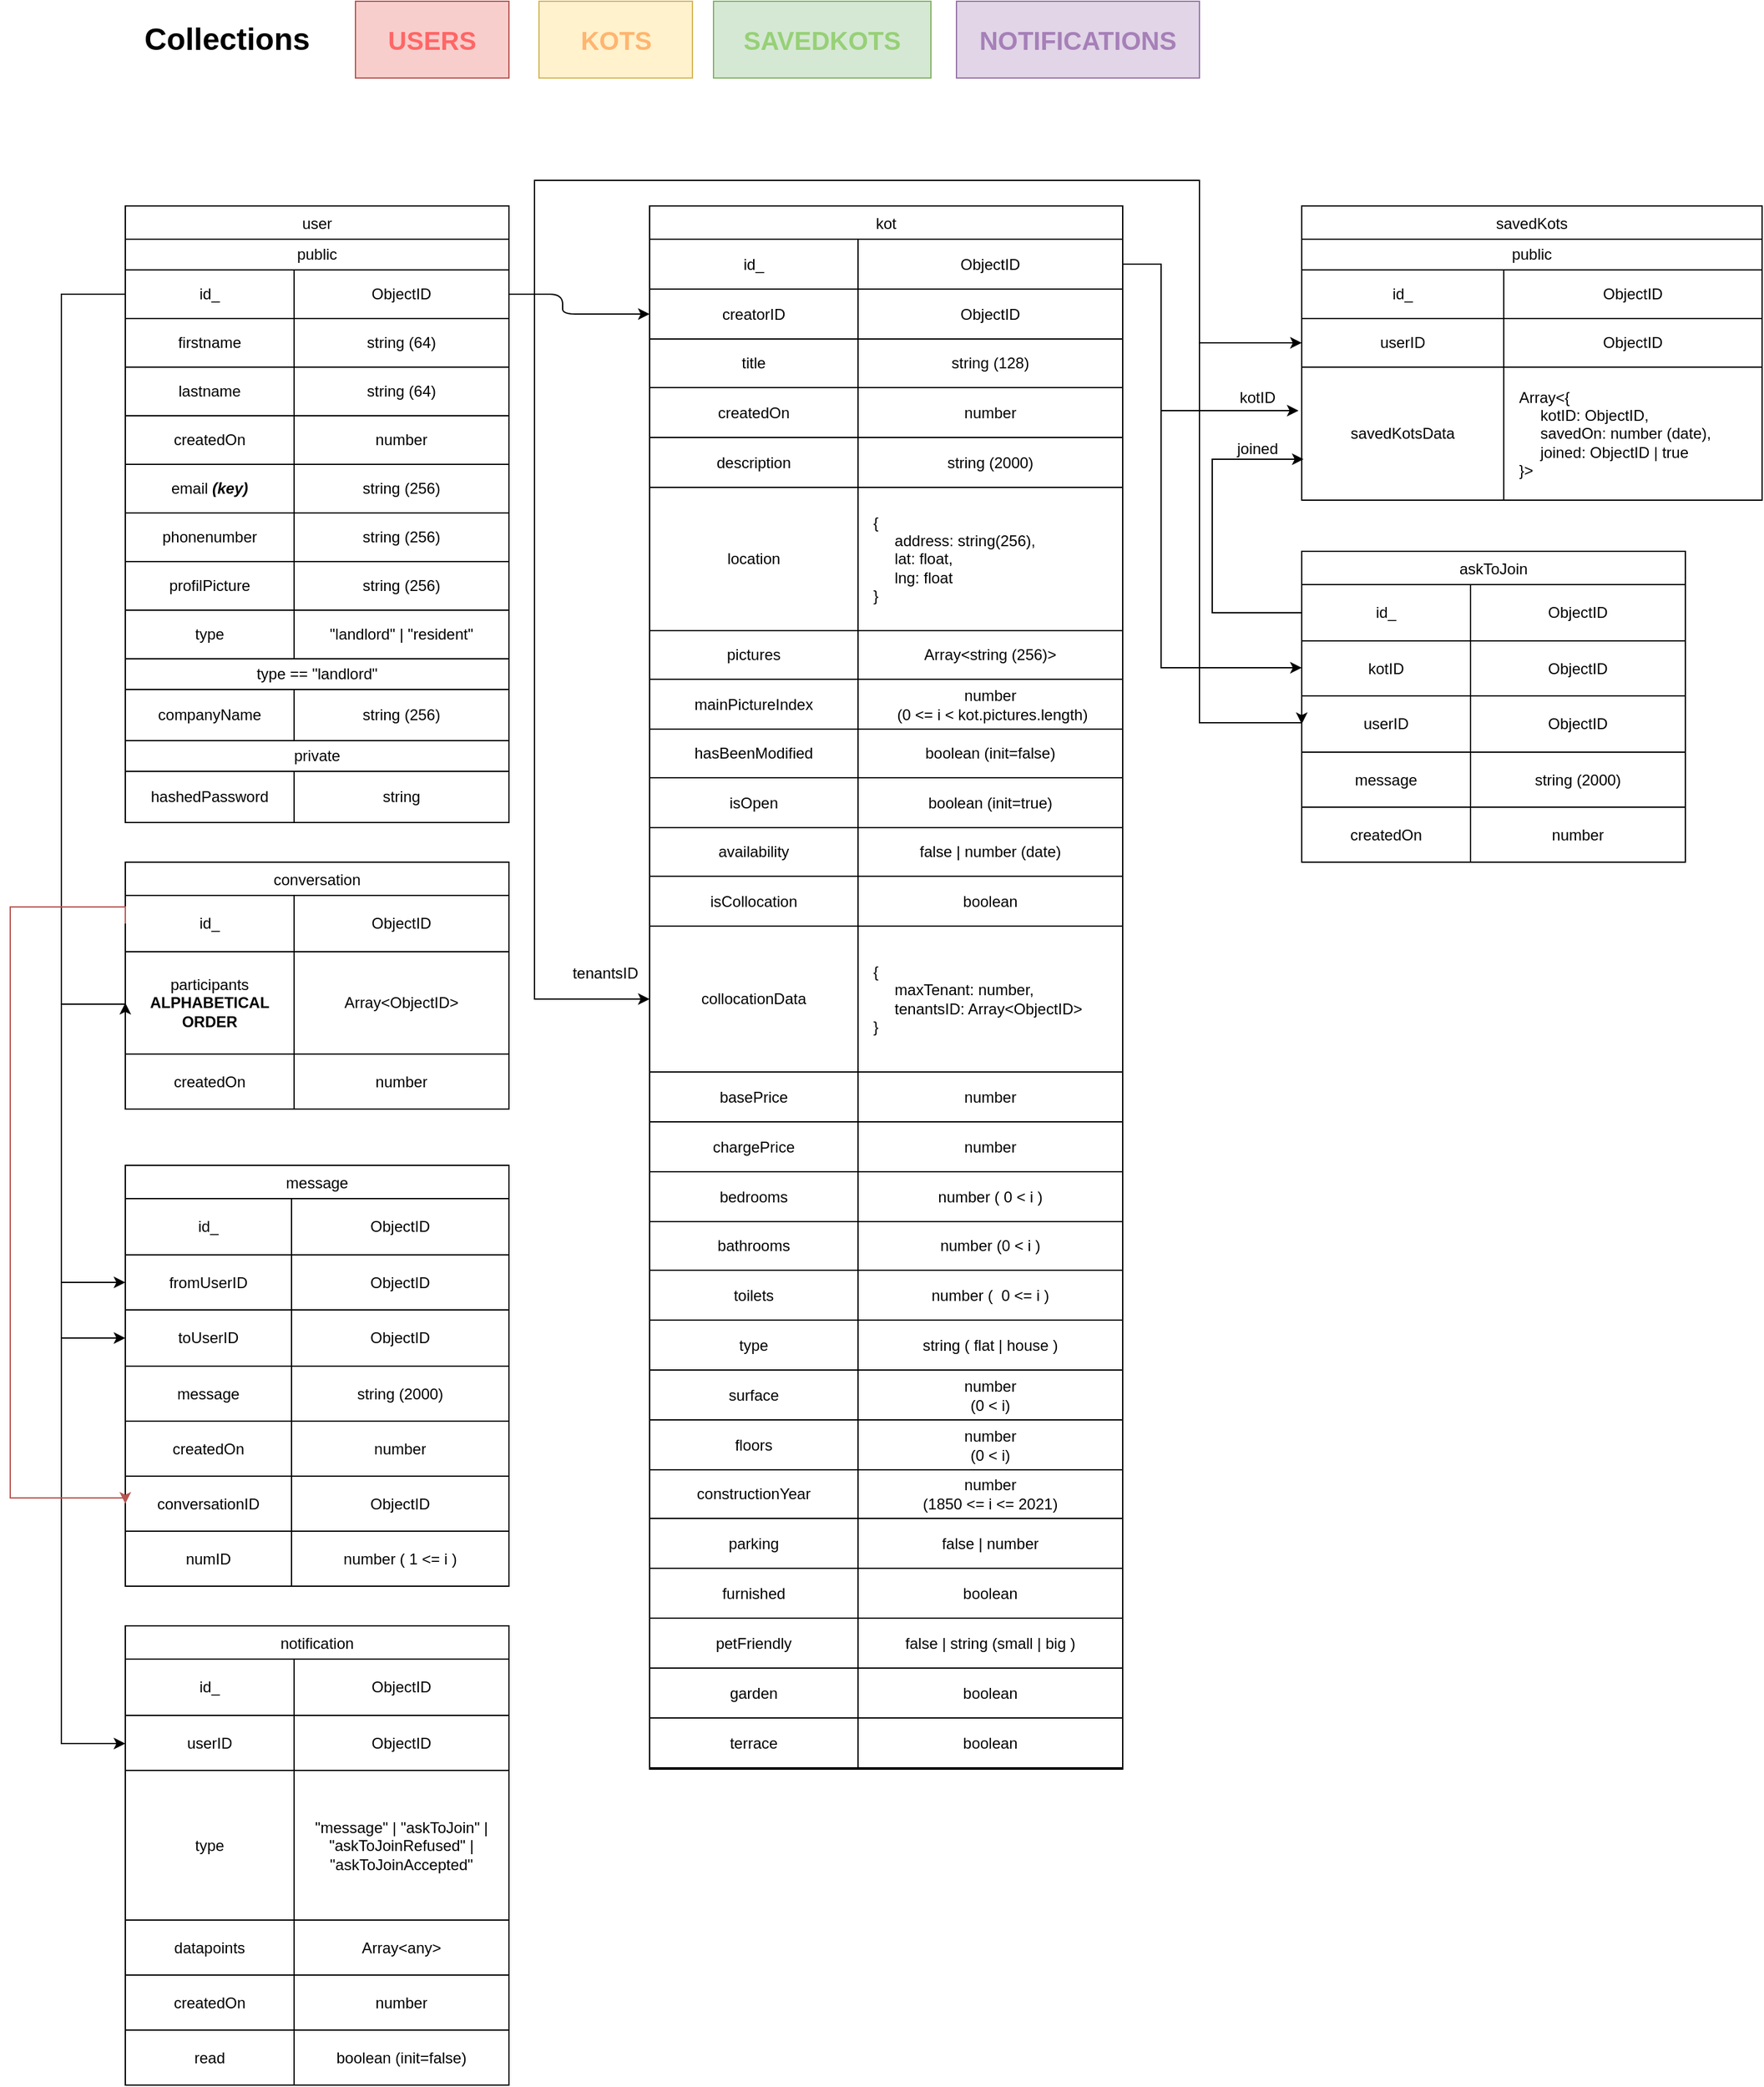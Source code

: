 <mxfile version="15.4.0" type="device"><diagram id="C5RBs43oDa-KdzZeNtuy" name="Page-1"><mxGraphModel dx="2489" dy="822" grid="1" gridSize="10" guides="1" tooltips="1" connect="1" arrows="1" fold="1" page="1" pageScale="1" pageWidth="827" pageHeight="1169" math="0" shadow="0"><root><mxCell id="WIyWlLk6GJQsqaUBKTNV-0"/><mxCell id="WIyWlLk6GJQsqaUBKTNV-1" parent="WIyWlLk6GJQsqaUBKTNV-0"/><mxCell id="zkfFHV4jXpPFQw0GAbJ--17" value="user" style="swimlane;fontStyle=0;align=center;verticalAlign=top;childLayout=stackLayout;horizontal=1;startSize=26;horizontalStack=0;resizeParent=1;resizeLast=0;collapsible=1;marginBottom=0;rounded=0;shadow=0;strokeWidth=1;sketch=0;glass=0;swimlaneLine=1;" parent="WIyWlLk6GJQsqaUBKTNV-1" vertex="1"><mxGeometry x="30" y="180" width="300" height="482" as="geometry"><mxRectangle x="550" y="140" width="160" height="26" as="alternateBounds"/></mxGeometry></mxCell><mxCell id="Nzdi_FloJA6bVGGgtzFZ-18" value="public" style="shape=table;html=1;whiteSpace=wrap;startSize=24;container=1;collapsible=0;childLayout=tableLayout;rounded=0;sketch=0;" parent="zkfFHV4jXpPFQw0GAbJ--17" vertex="1"><mxGeometry y="26" width="300" height="328" as="geometry"/></mxCell><mxCell id="Nzdi_FloJA6bVGGgtzFZ-19" value="" style="shape=partialRectangle;html=1;whiteSpace=wrap;collapsible=0;dropTarget=0;pointerEvents=0;fillColor=none;top=0;left=0;bottom=0;right=0;points=[[0,0.5],[1,0.5]];portConstraint=eastwest;snapToPoint=0;" parent="Nzdi_FloJA6bVGGgtzFZ-18" vertex="1"><mxGeometry y="24" width="300" height="38" as="geometry"/></mxCell><mxCell id="Nzdi_FloJA6bVGGgtzFZ-20" value="id_" style="shape=partialRectangle;html=1;whiteSpace=wrap;connectable=0;fillColor=none;top=0;left=0;bottom=0;right=0;overflow=hidden;pointerEvents=1;" parent="Nzdi_FloJA6bVGGgtzFZ-19" vertex="1"><mxGeometry width="132" height="38" as="geometry"><mxRectangle width="132" height="38" as="alternateBounds"/></mxGeometry></mxCell><mxCell id="Nzdi_FloJA6bVGGgtzFZ-21" value="ObjectID" style="shape=partialRectangle;html=1;whiteSpace=wrap;connectable=0;fillColor=none;top=0;left=0;bottom=0;right=0;overflow=hidden;pointerEvents=1;" parent="Nzdi_FloJA6bVGGgtzFZ-19" vertex="1"><mxGeometry x="132" width="168" height="38" as="geometry"><mxRectangle width="168" height="38" as="alternateBounds"/></mxGeometry></mxCell><mxCell id="Nzdi_FloJA6bVGGgtzFZ-23" value="" style="shape=partialRectangle;html=1;whiteSpace=wrap;collapsible=0;dropTarget=0;pointerEvents=0;fillColor=none;top=0;left=0;bottom=0;right=0;points=[[0,0.5],[1,0.5]];portConstraint=eastwest;" parent="Nzdi_FloJA6bVGGgtzFZ-18" vertex="1"><mxGeometry y="62" width="300" height="38" as="geometry"/></mxCell><mxCell id="Nzdi_FloJA6bVGGgtzFZ-24" value="firstname" style="shape=partialRectangle;html=1;whiteSpace=wrap;connectable=0;fillColor=none;top=0;left=0;bottom=0;right=0;overflow=hidden;pointerEvents=1;" parent="Nzdi_FloJA6bVGGgtzFZ-23" vertex="1"><mxGeometry width="132" height="38" as="geometry"><mxRectangle width="132" height="38" as="alternateBounds"/></mxGeometry></mxCell><mxCell id="Nzdi_FloJA6bVGGgtzFZ-25" value="string (64)" style="shape=partialRectangle;html=1;whiteSpace=wrap;connectable=0;fillColor=none;top=0;left=0;bottom=0;right=0;overflow=hidden;pointerEvents=1;" parent="Nzdi_FloJA6bVGGgtzFZ-23" vertex="1"><mxGeometry x="132" width="168" height="38" as="geometry"><mxRectangle width="168" height="38" as="alternateBounds"/></mxGeometry></mxCell><mxCell id="Nzdi_FloJA6bVGGgtzFZ-27" value="" style="shape=partialRectangle;html=1;whiteSpace=wrap;collapsible=0;dropTarget=0;pointerEvents=0;fillColor=none;top=0;left=0;bottom=0;right=0;points=[[0,0.5],[1,0.5]];portConstraint=eastwest;" parent="Nzdi_FloJA6bVGGgtzFZ-18" vertex="1"><mxGeometry y="100" width="300" height="38" as="geometry"/></mxCell><mxCell id="Nzdi_FloJA6bVGGgtzFZ-28" value="lastname" style="shape=partialRectangle;html=1;whiteSpace=wrap;connectable=0;fillColor=none;top=0;left=0;bottom=0;right=0;overflow=hidden;pointerEvents=1;" parent="Nzdi_FloJA6bVGGgtzFZ-27" vertex="1"><mxGeometry width="132" height="38" as="geometry"><mxRectangle width="132" height="38" as="alternateBounds"/></mxGeometry></mxCell><mxCell id="Nzdi_FloJA6bVGGgtzFZ-29" value="string (64)" style="shape=partialRectangle;html=1;whiteSpace=wrap;connectable=0;fillColor=none;top=0;left=0;bottom=0;right=0;overflow=hidden;pointerEvents=1;" parent="Nzdi_FloJA6bVGGgtzFZ-27" vertex="1"><mxGeometry x="132" width="168" height="38" as="geometry"><mxRectangle width="168" height="38" as="alternateBounds"/></mxGeometry></mxCell><mxCell id="Nzdi_FloJA6bVGGgtzFZ-35" style="shape=partialRectangle;html=1;whiteSpace=wrap;collapsible=0;dropTarget=0;pointerEvents=0;fillColor=none;top=0;left=0;bottom=0;right=0;points=[[0,0.5],[1,0.5]];portConstraint=eastwest;" parent="Nzdi_FloJA6bVGGgtzFZ-18" vertex="1"><mxGeometry y="138" width="300" height="38" as="geometry"/></mxCell><mxCell id="Nzdi_FloJA6bVGGgtzFZ-36" value="createdOn" style="shape=partialRectangle;html=1;whiteSpace=wrap;connectable=0;fillColor=none;top=0;left=0;bottom=0;right=0;overflow=hidden;pointerEvents=1;" parent="Nzdi_FloJA6bVGGgtzFZ-35" vertex="1"><mxGeometry width="132" height="38" as="geometry"><mxRectangle width="132" height="38" as="alternateBounds"/></mxGeometry></mxCell><mxCell id="Nzdi_FloJA6bVGGgtzFZ-37" value="number" style="shape=partialRectangle;html=1;whiteSpace=wrap;connectable=0;fillColor=none;top=0;left=0;bottom=0;right=0;overflow=hidden;pointerEvents=1;" parent="Nzdi_FloJA6bVGGgtzFZ-35" vertex="1"><mxGeometry x="132" width="168" height="38" as="geometry"><mxRectangle width="168" height="38" as="alternateBounds"/></mxGeometry></mxCell><mxCell id="Nzdi_FloJA6bVGGgtzFZ-89" style="shape=partialRectangle;html=1;whiteSpace=wrap;collapsible=0;dropTarget=0;pointerEvents=0;fillColor=none;top=0;left=0;bottom=0;right=0;points=[[0,0.5],[1,0.5]];portConstraint=eastwest;" parent="Nzdi_FloJA6bVGGgtzFZ-18" vertex="1"><mxGeometry y="176" width="300" height="38" as="geometry"/></mxCell><mxCell id="Nzdi_FloJA6bVGGgtzFZ-90" value="email &lt;i&gt;&lt;b&gt;(key)&lt;/b&gt;&lt;/i&gt;" style="shape=partialRectangle;html=1;whiteSpace=wrap;connectable=0;fillColor=none;top=0;left=0;bottom=0;right=0;overflow=hidden;pointerEvents=1;" parent="Nzdi_FloJA6bVGGgtzFZ-89" vertex="1"><mxGeometry width="132" height="38" as="geometry"><mxRectangle width="132" height="38" as="alternateBounds"/></mxGeometry></mxCell><mxCell id="Nzdi_FloJA6bVGGgtzFZ-91" value="string (256)" style="shape=partialRectangle;html=1;whiteSpace=wrap;connectable=0;fillColor=none;top=0;left=0;bottom=0;right=0;overflow=hidden;pointerEvents=1;" parent="Nzdi_FloJA6bVGGgtzFZ-89" vertex="1"><mxGeometry x="132" width="168" height="38" as="geometry"><mxRectangle width="168" height="38" as="alternateBounds"/></mxGeometry></mxCell><mxCell id="Nzdi_FloJA6bVGGgtzFZ-92" style="shape=partialRectangle;html=1;whiteSpace=wrap;collapsible=0;dropTarget=0;pointerEvents=0;fillColor=none;top=0;left=0;bottom=0;right=0;points=[[0,0.5],[1,0.5]];portConstraint=eastwest;" parent="Nzdi_FloJA6bVGGgtzFZ-18" vertex="1"><mxGeometry y="214" width="300" height="38" as="geometry"/></mxCell><mxCell id="Nzdi_FloJA6bVGGgtzFZ-93" value="phonenumber" style="shape=partialRectangle;html=1;whiteSpace=wrap;connectable=0;fillColor=none;top=0;left=0;bottom=0;right=0;overflow=hidden;pointerEvents=1;" parent="Nzdi_FloJA6bVGGgtzFZ-92" vertex="1"><mxGeometry width="132" height="38" as="geometry"><mxRectangle width="132" height="38" as="alternateBounds"/></mxGeometry></mxCell><mxCell id="Nzdi_FloJA6bVGGgtzFZ-94" value="string (256)" style="shape=partialRectangle;html=1;whiteSpace=wrap;connectable=0;fillColor=none;top=0;left=0;bottom=0;right=0;overflow=hidden;pointerEvents=1;" parent="Nzdi_FloJA6bVGGgtzFZ-92" vertex="1"><mxGeometry x="132" width="168" height="38" as="geometry"><mxRectangle width="168" height="38" as="alternateBounds"/></mxGeometry></mxCell><mxCell id="Nzdi_FloJA6bVGGgtzFZ-95" style="shape=partialRectangle;html=1;whiteSpace=wrap;collapsible=0;dropTarget=0;pointerEvents=0;fillColor=none;top=0;left=0;bottom=0;right=0;points=[[0,0.5],[1,0.5]];portConstraint=eastwest;" parent="Nzdi_FloJA6bVGGgtzFZ-18" vertex="1"><mxGeometry y="252" width="300" height="38" as="geometry"/></mxCell><mxCell id="Nzdi_FloJA6bVGGgtzFZ-96" value="profilPicture" style="shape=partialRectangle;html=1;whiteSpace=wrap;connectable=0;fillColor=none;top=0;left=0;bottom=0;right=0;overflow=hidden;pointerEvents=1;" parent="Nzdi_FloJA6bVGGgtzFZ-95" vertex="1"><mxGeometry width="132" height="38" as="geometry"><mxRectangle width="132" height="38" as="alternateBounds"/></mxGeometry></mxCell><mxCell id="Nzdi_FloJA6bVGGgtzFZ-97" value="string (256)" style="shape=partialRectangle;html=1;whiteSpace=wrap;connectable=0;fillColor=none;top=0;left=0;bottom=0;right=0;overflow=hidden;pointerEvents=1;" parent="Nzdi_FloJA6bVGGgtzFZ-95" vertex="1"><mxGeometry x="132" width="168" height="38" as="geometry"><mxRectangle width="168" height="38" as="alternateBounds"/></mxGeometry></mxCell><mxCell id="3-LkXHXFZyt0sDAguHgO-1" style="shape=partialRectangle;html=1;whiteSpace=wrap;collapsible=0;dropTarget=0;pointerEvents=0;fillColor=none;top=0;left=0;bottom=0;right=0;points=[[0,0.5],[1,0.5]];portConstraint=eastwest;" parent="Nzdi_FloJA6bVGGgtzFZ-18" vertex="1"><mxGeometry y="290" width="300" height="38" as="geometry"/></mxCell><mxCell id="3-LkXHXFZyt0sDAguHgO-2" value="type" style="shape=partialRectangle;html=1;whiteSpace=wrap;connectable=0;fillColor=none;top=0;left=0;bottom=0;right=0;overflow=hidden;pointerEvents=1;" parent="3-LkXHXFZyt0sDAguHgO-1" vertex="1"><mxGeometry width="132" height="38" as="geometry"><mxRectangle width="132" height="38" as="alternateBounds"/></mxGeometry></mxCell><mxCell id="3-LkXHXFZyt0sDAguHgO-3" value="&quot;landlord&quot; | &quot;resident&quot;" style="shape=partialRectangle;html=1;whiteSpace=wrap;connectable=0;fillColor=none;top=0;left=0;bottom=0;right=0;overflow=hidden;pointerEvents=1;" parent="3-LkXHXFZyt0sDAguHgO-1" vertex="1"><mxGeometry x="132" width="168" height="38" as="geometry"><mxRectangle width="168" height="38" as="alternateBounds"/></mxGeometry></mxCell><mxCell id="3-LkXHXFZyt0sDAguHgO-8" value="type == &quot;landlord&quot;" style="shape=table;html=1;whiteSpace=wrap;startSize=24;container=1;collapsible=0;childLayout=tableLayout;rounded=0;sketch=0;" parent="zkfFHV4jXpPFQw0GAbJ--17" vertex="1"><mxGeometry y="354" width="300" height="64" as="geometry"/></mxCell><mxCell id="3-LkXHXFZyt0sDAguHgO-9" value="" style="shape=partialRectangle;html=1;whiteSpace=wrap;collapsible=0;dropTarget=0;pointerEvents=0;fillColor=none;top=0;left=0;bottom=0;right=0;points=[[0,0.5],[1,0.5]];portConstraint=eastwest;snapToPoint=0;" parent="3-LkXHXFZyt0sDAguHgO-8" vertex="1"><mxGeometry y="24" width="300" height="40" as="geometry"/></mxCell><mxCell id="3-LkXHXFZyt0sDAguHgO-10" value="companyName" style="shape=partialRectangle;html=1;whiteSpace=wrap;connectable=0;fillColor=none;top=0;left=0;bottom=0;right=0;overflow=hidden;pointerEvents=1;" parent="3-LkXHXFZyt0sDAguHgO-9" vertex="1"><mxGeometry width="132" height="40" as="geometry"><mxRectangle width="132" height="40" as="alternateBounds"/></mxGeometry></mxCell><mxCell id="3-LkXHXFZyt0sDAguHgO-11" value="string (256)" style="shape=partialRectangle;html=1;whiteSpace=wrap;connectable=0;fillColor=none;top=0;left=0;bottom=0;right=0;overflow=hidden;pointerEvents=1;" parent="3-LkXHXFZyt0sDAguHgO-9" vertex="1"><mxGeometry x="132" width="168" height="40" as="geometry"><mxRectangle width="168" height="40" as="alternateBounds"/></mxGeometry></mxCell><mxCell id="Nzdi_FloJA6bVGGgtzFZ-76" value="private" style="shape=table;html=1;whiteSpace=wrap;startSize=24;container=1;collapsible=0;childLayout=tableLayout;rounded=0;sketch=0;" parent="zkfFHV4jXpPFQw0GAbJ--17" vertex="1"><mxGeometry y="418" width="300" height="64" as="geometry"/></mxCell><mxCell id="Nzdi_FloJA6bVGGgtzFZ-77" value="" style="shape=partialRectangle;html=1;whiteSpace=wrap;collapsible=0;dropTarget=0;pointerEvents=0;fillColor=none;top=0;left=0;bottom=0;right=0;points=[[0,0.5],[1,0.5]];portConstraint=eastwest;snapToPoint=0;" parent="Nzdi_FloJA6bVGGgtzFZ-76" vertex="1"><mxGeometry y="24" width="300" height="40" as="geometry"/></mxCell><mxCell id="Nzdi_FloJA6bVGGgtzFZ-78" value="hashedPassword" style="shape=partialRectangle;html=1;whiteSpace=wrap;connectable=0;fillColor=none;top=0;left=0;bottom=0;right=0;overflow=hidden;pointerEvents=1;" parent="Nzdi_FloJA6bVGGgtzFZ-77" vertex="1"><mxGeometry width="132" height="40" as="geometry"><mxRectangle width="132" height="40" as="alternateBounds"/></mxGeometry></mxCell><mxCell id="Nzdi_FloJA6bVGGgtzFZ-79" value="string" style="shape=partialRectangle;html=1;whiteSpace=wrap;connectable=0;fillColor=none;top=0;left=0;bottom=0;right=0;overflow=hidden;pointerEvents=1;" parent="Nzdi_FloJA6bVGGgtzFZ-77" vertex="1"><mxGeometry x="132" width="168" height="40" as="geometry"><mxRectangle width="168" height="40" as="alternateBounds"/></mxGeometry></mxCell><mxCell id="Nzdi_FloJA6bVGGgtzFZ-98" value="kot" style="swimlane;fontStyle=0;align=center;verticalAlign=top;childLayout=stackLayout;horizontal=1;startSize=26;horizontalStack=0;resizeParent=1;resizeLast=0;collapsible=1;marginBottom=0;rounded=0;shadow=0;strokeWidth=1;sketch=0;glass=0;swimlaneLine=1;" parent="WIyWlLk6GJQsqaUBKTNV-1" vertex="1"><mxGeometry x="440" y="180" width="370" height="1222" as="geometry"><mxRectangle x="550" y="140" width="160" height="26" as="alternateBounds"/></mxGeometry></mxCell><mxCell id="Nzdi_FloJA6bVGGgtzFZ-99" value="" style="shape=table;html=1;whiteSpace=wrap;startSize=0;container=1;collapsible=0;childLayout=tableLayout;rounded=0;sketch=0;" parent="Nzdi_FloJA6bVGGgtzFZ-98" vertex="1"><mxGeometry y="26" width="370" height="1195" as="geometry"/></mxCell><mxCell id="Nzdi_FloJA6bVGGgtzFZ-100" value="" style="shape=partialRectangle;html=1;whiteSpace=wrap;collapsible=0;dropTarget=0;pointerEvents=0;fillColor=none;top=0;left=0;bottom=0;right=0;points=[[0,0.5],[1,0.5]];portConstraint=eastwest;snapToPoint=0;" parent="Nzdi_FloJA6bVGGgtzFZ-99" vertex="1"><mxGeometry width="370" height="39" as="geometry"/></mxCell><mxCell id="Nzdi_FloJA6bVGGgtzFZ-101" value="id_" style="shape=partialRectangle;html=1;whiteSpace=wrap;connectable=0;fillColor=none;top=0;left=0;bottom=0;right=0;overflow=hidden;pointerEvents=1;" parent="Nzdi_FloJA6bVGGgtzFZ-100" vertex="1"><mxGeometry width="163" height="39" as="geometry"><mxRectangle width="163" height="39" as="alternateBounds"/></mxGeometry></mxCell><mxCell id="Nzdi_FloJA6bVGGgtzFZ-102" value="ObjectID" style="shape=partialRectangle;html=1;whiteSpace=wrap;connectable=0;fillColor=none;top=0;left=0;bottom=0;right=0;overflow=hidden;pointerEvents=1;" parent="Nzdi_FloJA6bVGGgtzFZ-100" vertex="1"><mxGeometry x="163" width="207" height="39" as="geometry"><mxRectangle width="207" height="39" as="alternateBounds"/></mxGeometry></mxCell><mxCell id="Nzdi_FloJA6bVGGgtzFZ-103" value="" style="shape=partialRectangle;html=1;whiteSpace=wrap;collapsible=0;dropTarget=0;pointerEvents=0;fillColor=none;top=0;left=0;bottom=0;right=0;points=[[0,0.5],[1,0.5]];portConstraint=eastwest;" parent="Nzdi_FloJA6bVGGgtzFZ-99" vertex="1"><mxGeometry y="39" width="370" height="39" as="geometry"/></mxCell><mxCell id="Nzdi_FloJA6bVGGgtzFZ-104" value="creatorID" style="shape=partialRectangle;html=1;whiteSpace=wrap;connectable=0;fillColor=none;top=0;left=0;bottom=0;right=0;overflow=hidden;pointerEvents=1;" parent="Nzdi_FloJA6bVGGgtzFZ-103" vertex="1"><mxGeometry width="163" height="39" as="geometry"><mxRectangle width="163" height="39" as="alternateBounds"/></mxGeometry></mxCell><mxCell id="Nzdi_FloJA6bVGGgtzFZ-105" value="ObjectID" style="shape=partialRectangle;html=1;whiteSpace=wrap;connectable=0;fillColor=none;top=0;left=0;bottom=0;right=0;overflow=hidden;pointerEvents=1;" parent="Nzdi_FloJA6bVGGgtzFZ-103" vertex="1"><mxGeometry x="163" width="207" height="39" as="geometry"><mxRectangle width="207" height="39" as="alternateBounds"/></mxGeometry></mxCell><mxCell id="Nzdi_FloJA6bVGGgtzFZ-106" value="" style="shape=partialRectangle;html=1;whiteSpace=wrap;collapsible=0;dropTarget=0;pointerEvents=0;fillColor=none;top=0;left=0;bottom=0;right=0;points=[[0,0.5],[1,0.5]];portConstraint=eastwest;" parent="Nzdi_FloJA6bVGGgtzFZ-99" vertex="1"><mxGeometry y="78" width="370" height="38" as="geometry"/></mxCell><mxCell id="Nzdi_FloJA6bVGGgtzFZ-107" value="title" style="shape=partialRectangle;html=1;whiteSpace=wrap;connectable=0;fillColor=none;top=0;left=0;bottom=0;right=0;overflow=hidden;pointerEvents=1;" parent="Nzdi_FloJA6bVGGgtzFZ-106" vertex="1"><mxGeometry width="163" height="38" as="geometry"><mxRectangle width="163" height="38" as="alternateBounds"/></mxGeometry></mxCell><mxCell id="Nzdi_FloJA6bVGGgtzFZ-108" value="string (128)" style="shape=partialRectangle;html=1;whiteSpace=wrap;connectable=0;fillColor=none;top=0;left=0;bottom=0;right=0;overflow=hidden;pointerEvents=1;" parent="Nzdi_FloJA6bVGGgtzFZ-106" vertex="1"><mxGeometry x="163" width="207" height="38" as="geometry"><mxRectangle width="207" height="38" as="alternateBounds"/></mxGeometry></mxCell><mxCell id="Nzdi_FloJA6bVGGgtzFZ-109" style="shape=partialRectangle;html=1;whiteSpace=wrap;collapsible=0;dropTarget=0;pointerEvents=0;fillColor=none;top=0;left=0;bottom=0;right=0;points=[[0,0.5],[1,0.5]];portConstraint=eastwest;" parent="Nzdi_FloJA6bVGGgtzFZ-99" vertex="1"><mxGeometry y="116" width="370" height="39" as="geometry"/></mxCell><mxCell id="Nzdi_FloJA6bVGGgtzFZ-110" value="createdOn" style="shape=partialRectangle;html=1;whiteSpace=wrap;connectable=0;fillColor=none;top=0;left=0;bottom=0;right=0;overflow=hidden;pointerEvents=1;" parent="Nzdi_FloJA6bVGGgtzFZ-109" vertex="1"><mxGeometry width="163" height="39" as="geometry"><mxRectangle width="163" height="39" as="alternateBounds"/></mxGeometry></mxCell><mxCell id="Nzdi_FloJA6bVGGgtzFZ-111" value="number" style="shape=partialRectangle;html=1;whiteSpace=wrap;connectable=0;fillColor=none;top=0;left=0;bottom=0;right=0;overflow=hidden;pointerEvents=1;" parent="Nzdi_FloJA6bVGGgtzFZ-109" vertex="1"><mxGeometry x="163" width="207" height="39" as="geometry"><mxRectangle width="207" height="39" as="alternateBounds"/></mxGeometry></mxCell><mxCell id="Nzdi_FloJA6bVGGgtzFZ-112" style="shape=partialRectangle;html=1;whiteSpace=wrap;collapsible=0;dropTarget=0;pointerEvents=0;fillColor=none;top=0;left=0;bottom=0;right=0;points=[[0,0.5],[1,0.5]];portConstraint=eastwest;" parent="Nzdi_FloJA6bVGGgtzFZ-99" vertex="1"><mxGeometry y="155" width="370" height="39" as="geometry"/></mxCell><mxCell id="Nzdi_FloJA6bVGGgtzFZ-113" value="description" style="shape=partialRectangle;html=1;whiteSpace=wrap;connectable=0;fillColor=none;top=0;left=0;bottom=0;right=0;overflow=hidden;pointerEvents=1;" parent="Nzdi_FloJA6bVGGgtzFZ-112" vertex="1"><mxGeometry width="163" height="39" as="geometry"><mxRectangle width="163" height="39" as="alternateBounds"/></mxGeometry></mxCell><mxCell id="Nzdi_FloJA6bVGGgtzFZ-114" value="string (2000)" style="shape=partialRectangle;html=1;whiteSpace=wrap;connectable=0;fillColor=none;top=0;left=0;bottom=0;right=0;overflow=hidden;pointerEvents=1;" parent="Nzdi_FloJA6bVGGgtzFZ-112" vertex="1"><mxGeometry x="163" width="207" height="39" as="geometry"><mxRectangle width="207" height="39" as="alternateBounds"/></mxGeometry></mxCell><mxCell id="Nzdi_FloJA6bVGGgtzFZ-115" style="shape=partialRectangle;html=1;whiteSpace=wrap;collapsible=0;dropTarget=0;pointerEvents=0;fillColor=none;top=0;left=0;bottom=0;right=0;points=[[0,0.5],[1,0.5]];portConstraint=eastwest;" parent="Nzdi_FloJA6bVGGgtzFZ-99" vertex="1"><mxGeometry y="194" width="370" height="112" as="geometry"/></mxCell><mxCell id="Nzdi_FloJA6bVGGgtzFZ-116" value="location" style="shape=partialRectangle;html=1;whiteSpace=wrap;connectable=0;fillColor=none;top=0;left=0;bottom=0;right=0;overflow=hidden;pointerEvents=1;" parent="Nzdi_FloJA6bVGGgtzFZ-115" vertex="1"><mxGeometry width="163" height="112" as="geometry"><mxRectangle width="163" height="112" as="alternateBounds"/></mxGeometry></mxCell><mxCell id="Nzdi_FloJA6bVGGgtzFZ-117" value="&amp;nbsp; &amp;nbsp;{&lt;br&gt;&lt;span&gt;&lt;/span&gt;&amp;nbsp; &amp;nbsp;&lt;span style=&quot;white-space: pre&quot;&gt;&#9;&lt;/span&gt;address: string(256),&lt;br&gt;&lt;span style=&quot;white-space: pre&quot;&gt;&#9;&lt;/span&gt;lat: float,&lt;br&gt;&lt;span style=&quot;white-space: pre&quot;&gt;&#9;&lt;/span&gt;lng: float&lt;br&gt;&amp;nbsp; &amp;nbsp;}" style="shape=partialRectangle;html=1;whiteSpace=wrap;connectable=0;fillColor=none;top=0;left=0;bottom=0;right=0;overflow=hidden;pointerEvents=1;align=left;" parent="Nzdi_FloJA6bVGGgtzFZ-115" vertex="1"><mxGeometry x="163" width="207" height="112" as="geometry"><mxRectangle width="207" height="112" as="alternateBounds"/></mxGeometry></mxCell><mxCell id="Nzdi_FloJA6bVGGgtzFZ-118" style="shape=partialRectangle;html=1;whiteSpace=wrap;collapsible=0;dropTarget=0;pointerEvents=0;fillColor=none;top=0;left=0;bottom=0;right=0;points=[[0,0.5],[1,0.5]];portConstraint=eastwest;" parent="Nzdi_FloJA6bVGGgtzFZ-99" vertex="1"><mxGeometry y="306" width="370" height="38" as="geometry"/></mxCell><mxCell id="Nzdi_FloJA6bVGGgtzFZ-119" value="pictures" style="shape=partialRectangle;html=1;whiteSpace=wrap;connectable=0;fillColor=none;top=0;left=0;bottom=0;right=0;overflow=hidden;pointerEvents=1;" parent="Nzdi_FloJA6bVGGgtzFZ-118" vertex="1"><mxGeometry width="163" height="38" as="geometry"><mxRectangle width="163" height="38" as="alternateBounds"/></mxGeometry></mxCell><mxCell id="Nzdi_FloJA6bVGGgtzFZ-120" value="Array&amp;lt;string (256)&amp;gt;" style="shape=partialRectangle;html=1;whiteSpace=wrap;connectable=0;fillColor=none;top=0;left=0;bottom=0;right=0;overflow=hidden;pointerEvents=1;" parent="Nzdi_FloJA6bVGGgtzFZ-118" vertex="1"><mxGeometry x="163" width="207" height="38" as="geometry"><mxRectangle width="207" height="38" as="alternateBounds"/></mxGeometry></mxCell><mxCell id="Nzdi_FloJA6bVGGgtzFZ-127" style="shape=partialRectangle;html=1;whiteSpace=wrap;collapsible=0;dropTarget=0;pointerEvents=0;fillColor=none;top=0;left=0;bottom=0;right=0;points=[[0,0.5],[1,0.5]];portConstraint=eastwest;" parent="Nzdi_FloJA6bVGGgtzFZ-99" vertex="1"><mxGeometry y="344" width="370" height="39" as="geometry"/></mxCell><mxCell id="Nzdi_FloJA6bVGGgtzFZ-128" value="mainPictureIndex" style="shape=partialRectangle;html=1;whiteSpace=wrap;connectable=0;fillColor=none;top=0;left=0;bottom=0;right=0;overflow=hidden;pointerEvents=1;" parent="Nzdi_FloJA6bVGGgtzFZ-127" vertex="1"><mxGeometry width="163" height="39" as="geometry"><mxRectangle width="163" height="39" as="alternateBounds"/></mxGeometry></mxCell><mxCell id="Nzdi_FloJA6bVGGgtzFZ-129" value="number&lt;br&gt;&amp;nbsp;(0 &amp;lt;= i &amp;lt; kot.pictures.length)" style="shape=partialRectangle;html=1;whiteSpace=wrap;connectable=0;fillColor=none;top=0;left=0;bottom=0;right=0;overflow=hidden;pointerEvents=1;" parent="Nzdi_FloJA6bVGGgtzFZ-127" vertex="1"><mxGeometry x="163" width="207" height="39" as="geometry"><mxRectangle width="207" height="39" as="alternateBounds"/></mxGeometry></mxCell><mxCell id="Nzdi_FloJA6bVGGgtzFZ-130" style="shape=partialRectangle;html=1;whiteSpace=wrap;collapsible=0;dropTarget=0;pointerEvents=0;fillColor=none;top=0;left=0;bottom=0;right=0;points=[[0,0.5],[1,0.5]];portConstraint=eastwest;" parent="Nzdi_FloJA6bVGGgtzFZ-99" vertex="1"><mxGeometry y="383" width="370" height="38" as="geometry"/></mxCell><mxCell id="Nzdi_FloJA6bVGGgtzFZ-131" value="hasBeenModified" style="shape=partialRectangle;html=1;whiteSpace=wrap;connectable=0;fillColor=none;top=0;left=0;bottom=0;right=0;overflow=hidden;pointerEvents=1;" parent="Nzdi_FloJA6bVGGgtzFZ-130" vertex="1"><mxGeometry width="163" height="38" as="geometry"><mxRectangle width="163" height="38" as="alternateBounds"/></mxGeometry></mxCell><mxCell id="Nzdi_FloJA6bVGGgtzFZ-132" value="boolean (init=false)" style="shape=partialRectangle;html=1;whiteSpace=wrap;connectable=0;fillColor=none;top=0;left=0;bottom=0;right=0;overflow=hidden;pointerEvents=1;" parent="Nzdi_FloJA6bVGGgtzFZ-130" vertex="1"><mxGeometry x="163" width="207" height="38" as="geometry"><mxRectangle width="207" height="38" as="alternateBounds"/></mxGeometry></mxCell><mxCell id="Nzdi_FloJA6bVGGgtzFZ-133" style="shape=partialRectangle;html=1;whiteSpace=wrap;collapsible=0;dropTarget=0;pointerEvents=0;fillColor=none;top=0;left=0;bottom=0;right=0;points=[[0,0.5],[1,0.5]];portConstraint=eastwest;" parent="Nzdi_FloJA6bVGGgtzFZ-99" vertex="1"><mxGeometry y="421" width="370" height="39" as="geometry"/></mxCell><mxCell id="Nzdi_FloJA6bVGGgtzFZ-134" value="isOpen" style="shape=partialRectangle;html=1;whiteSpace=wrap;connectable=0;fillColor=none;top=0;left=0;bottom=0;right=0;overflow=hidden;pointerEvents=1;" parent="Nzdi_FloJA6bVGGgtzFZ-133" vertex="1"><mxGeometry width="163" height="39" as="geometry"><mxRectangle width="163" height="39" as="alternateBounds"/></mxGeometry></mxCell><mxCell id="Nzdi_FloJA6bVGGgtzFZ-135" value="boolean (init=true)" style="shape=partialRectangle;html=1;whiteSpace=wrap;connectable=0;fillColor=none;top=0;left=0;bottom=0;right=0;overflow=hidden;pointerEvents=1;" parent="Nzdi_FloJA6bVGGgtzFZ-133" vertex="1"><mxGeometry x="163" width="207" height="39" as="geometry"><mxRectangle width="207" height="39" as="alternateBounds"/></mxGeometry></mxCell><mxCell id="ODuztD7tDf27XW4w_zQn-44" style="shape=partialRectangle;html=1;whiteSpace=wrap;collapsible=0;dropTarget=0;pointerEvents=0;fillColor=none;top=0;left=0;bottom=0;right=0;points=[[0,0.5],[1,0.5]];portConstraint=eastwest;" parent="Nzdi_FloJA6bVGGgtzFZ-99" vertex="1"><mxGeometry y="460" width="370" height="38" as="geometry"/></mxCell><mxCell id="ODuztD7tDf27XW4w_zQn-45" value="availability" style="shape=partialRectangle;html=1;whiteSpace=wrap;connectable=0;fillColor=none;top=0;left=0;bottom=0;right=0;overflow=hidden;pointerEvents=1;" parent="ODuztD7tDf27XW4w_zQn-44" vertex="1"><mxGeometry width="163" height="38" as="geometry"><mxRectangle width="163" height="38" as="alternateBounds"/></mxGeometry></mxCell><mxCell id="ODuztD7tDf27XW4w_zQn-46" value="false | number (date)" style="shape=partialRectangle;html=1;whiteSpace=wrap;connectable=0;fillColor=none;top=0;left=0;bottom=0;right=0;overflow=hidden;pointerEvents=1;" parent="ODuztD7tDf27XW4w_zQn-44" vertex="1"><mxGeometry x="163" width="207" height="38" as="geometry"><mxRectangle width="207" height="38" as="alternateBounds"/></mxGeometry></mxCell><mxCell id="Nzdi_FloJA6bVGGgtzFZ-154" style="shape=partialRectangle;html=1;whiteSpace=wrap;collapsible=0;dropTarget=0;pointerEvents=0;fillColor=none;top=0;left=0;bottom=0;right=0;points=[[0,0.5],[1,0.5]];portConstraint=eastwest;" parent="Nzdi_FloJA6bVGGgtzFZ-99" vertex="1"><mxGeometry y="498" width="370" height="39" as="geometry"/></mxCell><mxCell id="Nzdi_FloJA6bVGGgtzFZ-155" value="isCollocation" style="shape=partialRectangle;html=1;whiteSpace=wrap;connectable=0;fillColor=none;top=0;left=0;bottom=0;right=0;overflow=hidden;pointerEvents=1;" parent="Nzdi_FloJA6bVGGgtzFZ-154" vertex="1"><mxGeometry width="163" height="39" as="geometry"><mxRectangle width="163" height="39" as="alternateBounds"/></mxGeometry></mxCell><mxCell id="Nzdi_FloJA6bVGGgtzFZ-156" value="boolean" style="shape=partialRectangle;html=1;whiteSpace=wrap;connectable=0;fillColor=none;top=0;left=0;bottom=0;right=0;overflow=hidden;pointerEvents=1;" parent="Nzdi_FloJA6bVGGgtzFZ-154" vertex="1"><mxGeometry x="163" width="207" height="39" as="geometry"><mxRectangle width="207" height="39" as="alternateBounds"/></mxGeometry></mxCell><mxCell id="Nzdi_FloJA6bVGGgtzFZ-157" style="shape=partialRectangle;html=1;whiteSpace=wrap;collapsible=0;dropTarget=0;pointerEvents=0;fillColor=none;top=0;left=0;bottom=0;right=0;points=[[0,0.5],[1,0.5]];portConstraint=eastwest;" parent="Nzdi_FloJA6bVGGgtzFZ-99" vertex="1"><mxGeometry y="537" width="370" height="114" as="geometry"/></mxCell><mxCell id="Nzdi_FloJA6bVGGgtzFZ-158" value="collocationData" style="shape=partialRectangle;html=1;whiteSpace=wrap;connectable=0;fillColor=none;top=0;left=0;bottom=0;right=0;overflow=hidden;pointerEvents=1;" parent="Nzdi_FloJA6bVGGgtzFZ-157" vertex="1"><mxGeometry width="163" height="114" as="geometry"><mxRectangle width="163" height="114" as="alternateBounds"/></mxGeometry></mxCell><mxCell id="Nzdi_FloJA6bVGGgtzFZ-159" value="&amp;nbsp; &amp;nbsp;{&lt;br&gt;&lt;span style=&quot;white-space: pre&quot;&gt;&lt;span style=&quot;white-space: pre&quot;&gt;&#9;&lt;/span&gt;maxTenant: number,&lt;br/&gt;&lt;span style=&quot;white-space: pre&quot;&gt;&#9;&lt;/span&gt;tenantsID: Array&amp;lt;ObjectID&amp;gt;&lt;/span&gt;&lt;br&gt;&amp;nbsp; &amp;nbsp;}" style="shape=partialRectangle;html=1;whiteSpace=wrap;connectable=0;fillColor=none;top=0;left=0;bottom=0;right=0;overflow=hidden;pointerEvents=1;align=left;" parent="Nzdi_FloJA6bVGGgtzFZ-157" vertex="1"><mxGeometry x="163" width="207" height="114" as="geometry"><mxRectangle width="207" height="114" as="alternateBounds"/></mxGeometry></mxCell><mxCell id="Nzdi_FloJA6bVGGgtzFZ-136" style="shape=partialRectangle;html=1;whiteSpace=wrap;collapsible=0;dropTarget=0;pointerEvents=0;fillColor=none;top=0;left=0;bottom=0;right=0;points=[[0,0.5],[1,0.5]];portConstraint=eastwest;" parent="Nzdi_FloJA6bVGGgtzFZ-99" vertex="1"><mxGeometry y="651" width="370" height="39" as="geometry"/></mxCell><mxCell id="Nzdi_FloJA6bVGGgtzFZ-137" value="basePrice" style="shape=partialRectangle;html=1;whiteSpace=wrap;connectable=0;fillColor=none;top=0;left=0;bottom=0;right=0;overflow=hidden;pointerEvents=1;" parent="Nzdi_FloJA6bVGGgtzFZ-136" vertex="1"><mxGeometry width="163" height="39" as="geometry"><mxRectangle width="163" height="39" as="alternateBounds"/></mxGeometry></mxCell><mxCell id="Nzdi_FloJA6bVGGgtzFZ-138" value="number" style="shape=partialRectangle;html=1;whiteSpace=wrap;connectable=0;fillColor=none;top=0;left=0;bottom=0;right=0;overflow=hidden;pointerEvents=1;" parent="Nzdi_FloJA6bVGGgtzFZ-136" vertex="1"><mxGeometry x="163" width="207" height="39" as="geometry"><mxRectangle width="207" height="39" as="alternateBounds"/></mxGeometry></mxCell><mxCell id="Nzdi_FloJA6bVGGgtzFZ-139" style="shape=partialRectangle;html=1;whiteSpace=wrap;collapsible=0;dropTarget=0;pointerEvents=0;fillColor=none;top=0;left=0;bottom=0;right=0;points=[[0,0.5],[1,0.5]];portConstraint=eastwest;" parent="Nzdi_FloJA6bVGGgtzFZ-99" vertex="1"><mxGeometry y="690" width="370" height="39" as="geometry"/></mxCell><mxCell id="Nzdi_FloJA6bVGGgtzFZ-140" value="chargePrice" style="shape=partialRectangle;html=1;whiteSpace=wrap;connectable=0;fillColor=none;top=0;left=0;bottom=0;right=0;overflow=hidden;pointerEvents=1;" parent="Nzdi_FloJA6bVGGgtzFZ-139" vertex="1"><mxGeometry width="163" height="39" as="geometry"><mxRectangle width="163" height="39" as="alternateBounds"/></mxGeometry></mxCell><mxCell id="Nzdi_FloJA6bVGGgtzFZ-141" value="number" style="shape=partialRectangle;html=1;whiteSpace=wrap;connectable=0;fillColor=none;top=0;left=0;bottom=0;right=0;overflow=hidden;pointerEvents=1;" parent="Nzdi_FloJA6bVGGgtzFZ-139" vertex="1"><mxGeometry x="163" width="207" height="39" as="geometry"><mxRectangle width="207" height="39" as="alternateBounds"/></mxGeometry></mxCell><mxCell id="Nzdi_FloJA6bVGGgtzFZ-142" style="shape=partialRectangle;html=1;whiteSpace=wrap;collapsible=0;dropTarget=0;pointerEvents=0;fillColor=none;top=0;left=0;bottom=0;right=0;points=[[0,0.5],[1,0.5]];portConstraint=eastwest;" parent="Nzdi_FloJA6bVGGgtzFZ-99" vertex="1"><mxGeometry y="729" width="370" height="39" as="geometry"/></mxCell><mxCell id="Nzdi_FloJA6bVGGgtzFZ-143" value="bedrooms" style="shape=partialRectangle;html=1;whiteSpace=wrap;connectable=0;fillColor=none;top=0;left=0;bottom=0;right=0;overflow=hidden;pointerEvents=1;" parent="Nzdi_FloJA6bVGGgtzFZ-142" vertex="1"><mxGeometry width="163" height="39" as="geometry"><mxRectangle width="163" height="39" as="alternateBounds"/></mxGeometry></mxCell><mxCell id="Nzdi_FloJA6bVGGgtzFZ-144" value="number ( 0 &amp;lt; i )" style="shape=partialRectangle;html=1;whiteSpace=wrap;connectable=0;fillColor=none;top=0;left=0;bottom=0;right=0;overflow=hidden;pointerEvents=1;" parent="Nzdi_FloJA6bVGGgtzFZ-142" vertex="1"><mxGeometry x="163" width="207" height="39" as="geometry"><mxRectangle width="207" height="39" as="alternateBounds"/></mxGeometry></mxCell><mxCell id="Nzdi_FloJA6bVGGgtzFZ-145" style="shape=partialRectangle;html=1;whiteSpace=wrap;collapsible=0;dropTarget=0;pointerEvents=0;fillColor=none;top=0;left=0;bottom=0;right=0;points=[[0,0.5],[1,0.5]];portConstraint=eastwest;" parent="Nzdi_FloJA6bVGGgtzFZ-99" vertex="1"><mxGeometry y="768" width="370" height="38" as="geometry"/></mxCell><mxCell id="Nzdi_FloJA6bVGGgtzFZ-146" value="bathrooms" style="shape=partialRectangle;html=1;whiteSpace=wrap;connectable=0;fillColor=none;top=0;left=0;bottom=0;right=0;overflow=hidden;pointerEvents=1;" parent="Nzdi_FloJA6bVGGgtzFZ-145" vertex="1"><mxGeometry width="163" height="38" as="geometry"><mxRectangle width="163" height="38" as="alternateBounds"/></mxGeometry></mxCell><mxCell id="Nzdi_FloJA6bVGGgtzFZ-147" value="number (0 &amp;lt; i )" style="shape=partialRectangle;html=1;whiteSpace=wrap;connectable=0;fillColor=none;top=0;left=0;bottom=0;right=0;overflow=hidden;pointerEvents=1;" parent="Nzdi_FloJA6bVGGgtzFZ-145" vertex="1"><mxGeometry x="163" width="207" height="38" as="geometry"><mxRectangle width="207" height="38" as="alternateBounds"/></mxGeometry></mxCell><mxCell id="Nzdi_FloJA6bVGGgtzFZ-148" style="shape=partialRectangle;html=1;whiteSpace=wrap;collapsible=0;dropTarget=0;pointerEvents=0;fillColor=none;top=0;left=0;bottom=0;right=0;points=[[0,0.5],[1,0.5]];portConstraint=eastwest;" parent="Nzdi_FloJA6bVGGgtzFZ-99" vertex="1"><mxGeometry y="806" width="370" height="39" as="geometry"/></mxCell><mxCell id="Nzdi_FloJA6bVGGgtzFZ-149" value="toilets" style="shape=partialRectangle;html=1;whiteSpace=wrap;connectable=0;fillColor=none;top=0;left=0;bottom=0;right=0;overflow=hidden;pointerEvents=1;" parent="Nzdi_FloJA6bVGGgtzFZ-148" vertex="1"><mxGeometry width="163" height="39" as="geometry"><mxRectangle width="163" height="39" as="alternateBounds"/></mxGeometry></mxCell><mxCell id="Nzdi_FloJA6bVGGgtzFZ-150" value="number (&amp;nbsp; 0 &amp;lt;= i )" style="shape=partialRectangle;html=1;whiteSpace=wrap;connectable=0;fillColor=none;top=0;left=0;bottom=0;right=0;overflow=hidden;pointerEvents=1;" parent="Nzdi_FloJA6bVGGgtzFZ-148" vertex="1"><mxGeometry x="163" width="207" height="39" as="geometry"><mxRectangle width="207" height="39" as="alternateBounds"/></mxGeometry></mxCell><mxCell id="Nzdi_FloJA6bVGGgtzFZ-151" style="shape=partialRectangle;html=1;whiteSpace=wrap;collapsible=0;dropTarget=0;pointerEvents=0;fillColor=none;top=0;left=0;bottom=0;right=0;points=[[0,0.5],[1,0.5]];portConstraint=eastwest;" parent="Nzdi_FloJA6bVGGgtzFZ-99" vertex="1"><mxGeometry y="845" width="370" height="39" as="geometry"/></mxCell><mxCell id="Nzdi_FloJA6bVGGgtzFZ-152" value="type" style="shape=partialRectangle;html=1;whiteSpace=wrap;connectable=0;fillColor=none;top=0;left=0;bottom=0;right=0;overflow=hidden;pointerEvents=1;" parent="Nzdi_FloJA6bVGGgtzFZ-151" vertex="1"><mxGeometry width="163" height="39" as="geometry"><mxRectangle width="163" height="39" as="alternateBounds"/></mxGeometry></mxCell><mxCell id="Nzdi_FloJA6bVGGgtzFZ-153" value="string ( flat | house )" style="shape=partialRectangle;html=1;whiteSpace=wrap;connectable=0;fillColor=none;top=0;left=0;bottom=0;right=0;overflow=hidden;pointerEvents=1;" parent="Nzdi_FloJA6bVGGgtzFZ-151" vertex="1"><mxGeometry x="163" width="207" height="39" as="geometry"><mxRectangle width="207" height="39" as="alternateBounds"/></mxGeometry></mxCell><mxCell id="ODuztD7tDf27XW4w_zQn-28" style="shape=partialRectangle;html=1;whiteSpace=wrap;collapsible=0;dropTarget=0;pointerEvents=0;fillColor=none;top=0;left=0;bottom=0;right=0;points=[[0,0.5],[1,0.5]];portConstraint=eastwest;" parent="Nzdi_FloJA6bVGGgtzFZ-99" vertex="1"><mxGeometry y="884" width="370" height="39" as="geometry"/></mxCell><mxCell id="ODuztD7tDf27XW4w_zQn-29" value="surface" style="shape=partialRectangle;html=1;whiteSpace=wrap;connectable=0;fillColor=none;top=0;left=0;bottom=0;right=0;overflow=hidden;pointerEvents=1;" parent="ODuztD7tDf27XW4w_zQn-28" vertex="1"><mxGeometry width="163" height="39" as="geometry"><mxRectangle width="163" height="39" as="alternateBounds"/></mxGeometry></mxCell><mxCell id="ODuztD7tDf27XW4w_zQn-30" value="number&lt;br&gt;(0 &amp;lt; i)" style="shape=partialRectangle;html=1;whiteSpace=wrap;connectable=0;fillColor=none;top=0;left=0;bottom=0;right=0;overflow=hidden;pointerEvents=1;" parent="ODuztD7tDf27XW4w_zQn-28" vertex="1"><mxGeometry x="163" width="207" height="39" as="geometry"><mxRectangle width="207" height="39" as="alternateBounds"/></mxGeometry></mxCell><mxCell id="ODuztD7tDf27XW4w_zQn-35" style="shape=partialRectangle;html=1;whiteSpace=wrap;collapsible=0;dropTarget=0;pointerEvents=0;fillColor=none;top=0;left=0;bottom=0;right=0;points=[[0,0.5],[1,0.5]];portConstraint=eastwest;" parent="Nzdi_FloJA6bVGGgtzFZ-99" vertex="1"><mxGeometry y="923" width="370" height="39" as="geometry"/></mxCell><mxCell id="ODuztD7tDf27XW4w_zQn-36" value="floors" style="shape=partialRectangle;html=1;whiteSpace=wrap;connectable=0;fillColor=none;top=0;left=0;bottom=0;right=0;overflow=hidden;pointerEvents=1;" parent="ODuztD7tDf27XW4w_zQn-35" vertex="1"><mxGeometry width="163" height="39" as="geometry"><mxRectangle width="163" height="39" as="alternateBounds"/></mxGeometry></mxCell><mxCell id="ODuztD7tDf27XW4w_zQn-37" value="number&lt;br&gt;(0 &amp;lt; i)" style="shape=partialRectangle;html=1;whiteSpace=wrap;connectable=0;fillColor=none;top=0;left=0;bottom=0;right=0;overflow=hidden;pointerEvents=1;" parent="ODuztD7tDf27XW4w_zQn-35" vertex="1"><mxGeometry x="163" width="207" height="39" as="geometry"><mxRectangle width="207" height="39" as="alternateBounds"/></mxGeometry></mxCell><mxCell id="ODuztD7tDf27XW4w_zQn-38" style="shape=partialRectangle;html=1;whiteSpace=wrap;collapsible=0;dropTarget=0;pointerEvents=0;fillColor=none;top=0;left=0;bottom=0;right=0;points=[[0,0.5],[1,0.5]];portConstraint=eastwest;" parent="Nzdi_FloJA6bVGGgtzFZ-99" vertex="1"><mxGeometry y="962" width="370" height="38" as="geometry"/></mxCell><mxCell id="ODuztD7tDf27XW4w_zQn-39" value="constructionYear" style="shape=partialRectangle;html=1;whiteSpace=wrap;connectable=0;fillColor=none;top=0;left=0;bottom=0;right=0;overflow=hidden;pointerEvents=1;" parent="ODuztD7tDf27XW4w_zQn-38" vertex="1"><mxGeometry width="163" height="38" as="geometry"><mxRectangle width="163" height="38" as="alternateBounds"/></mxGeometry></mxCell><mxCell id="ODuztD7tDf27XW4w_zQn-40" value="number&lt;br&gt;(1850 &amp;lt;= i &amp;lt;= 2021)" style="shape=partialRectangle;html=1;whiteSpace=wrap;connectable=0;fillColor=none;top=0;left=0;bottom=0;right=0;overflow=hidden;pointerEvents=1;" parent="ODuztD7tDf27XW4w_zQn-38" vertex="1"><mxGeometry x="163" width="207" height="38" as="geometry"><mxRectangle width="207" height="38" as="alternateBounds"/></mxGeometry></mxCell><mxCell id="ODuztD7tDf27XW4w_zQn-41" style="shape=partialRectangle;html=1;whiteSpace=wrap;collapsible=0;dropTarget=0;pointerEvents=0;fillColor=none;top=0;left=0;bottom=0;right=0;points=[[0,0.5],[1,0.5]];portConstraint=eastwest;" parent="Nzdi_FloJA6bVGGgtzFZ-99" vertex="1"><mxGeometry y="1000" width="370" height="39" as="geometry"/></mxCell><mxCell id="ODuztD7tDf27XW4w_zQn-42" value="parking" style="shape=partialRectangle;html=1;whiteSpace=wrap;connectable=0;fillColor=none;top=0;left=0;bottom=0;right=0;overflow=hidden;pointerEvents=1;" parent="ODuztD7tDf27XW4w_zQn-41" vertex="1"><mxGeometry width="163" height="39" as="geometry"><mxRectangle width="163" height="39" as="alternateBounds"/></mxGeometry></mxCell><mxCell id="ODuztD7tDf27XW4w_zQn-43" value="false | number" style="shape=partialRectangle;html=1;whiteSpace=wrap;connectable=0;fillColor=none;top=0;left=0;bottom=0;right=0;overflow=hidden;pointerEvents=1;" parent="ODuztD7tDf27XW4w_zQn-41" vertex="1"><mxGeometry x="163" width="207" height="39" as="geometry"><mxRectangle width="207" height="39" as="alternateBounds"/></mxGeometry></mxCell><mxCell id="ODuztD7tDf27XW4w_zQn-47" style="shape=partialRectangle;html=1;whiteSpace=wrap;collapsible=0;dropTarget=0;pointerEvents=0;fillColor=none;top=0;left=0;bottom=0;right=0;points=[[0,0.5],[1,0.5]];portConstraint=eastwest;" parent="Nzdi_FloJA6bVGGgtzFZ-99" vertex="1"><mxGeometry y="1039" width="370" height="39" as="geometry"/></mxCell><mxCell id="ODuztD7tDf27XW4w_zQn-48" value="furnished" style="shape=partialRectangle;html=1;whiteSpace=wrap;connectable=0;fillColor=none;top=0;left=0;bottom=0;right=0;overflow=hidden;pointerEvents=1;" parent="ODuztD7tDf27XW4w_zQn-47" vertex="1"><mxGeometry width="163" height="39" as="geometry"><mxRectangle width="163" height="39" as="alternateBounds"/></mxGeometry></mxCell><mxCell id="ODuztD7tDf27XW4w_zQn-49" value="boolean" style="shape=partialRectangle;html=1;whiteSpace=wrap;connectable=0;fillColor=none;top=0;left=0;bottom=0;right=0;overflow=hidden;pointerEvents=1;" parent="ODuztD7tDf27XW4w_zQn-47" vertex="1"><mxGeometry x="163" width="207" height="39" as="geometry"><mxRectangle width="207" height="39" as="alternateBounds"/></mxGeometry></mxCell><mxCell id="ODuztD7tDf27XW4w_zQn-50" style="shape=partialRectangle;html=1;whiteSpace=wrap;collapsible=0;dropTarget=0;pointerEvents=0;fillColor=none;top=0;left=0;bottom=0;right=0;points=[[0,0.5],[1,0.5]];portConstraint=eastwest;" parent="Nzdi_FloJA6bVGGgtzFZ-99" vertex="1"><mxGeometry y="1078" width="370" height="39" as="geometry"/></mxCell><mxCell id="ODuztD7tDf27XW4w_zQn-51" value="petFriendly" style="shape=partialRectangle;html=1;whiteSpace=wrap;connectable=0;fillColor=none;top=0;left=0;bottom=0;right=0;overflow=hidden;pointerEvents=1;" parent="ODuztD7tDf27XW4w_zQn-50" vertex="1"><mxGeometry width="163" height="39" as="geometry"><mxRectangle width="163" height="39" as="alternateBounds"/></mxGeometry></mxCell><mxCell id="ODuztD7tDf27XW4w_zQn-52" value="false | string (small | big )" style="shape=partialRectangle;html=1;whiteSpace=wrap;connectable=0;fillColor=none;top=0;left=0;bottom=0;right=0;overflow=hidden;pointerEvents=1;" parent="ODuztD7tDf27XW4w_zQn-50" vertex="1"><mxGeometry x="163" width="207" height="39" as="geometry"><mxRectangle width="207" height="39" as="alternateBounds"/></mxGeometry></mxCell><mxCell id="ODuztD7tDf27XW4w_zQn-53" style="shape=partialRectangle;html=1;whiteSpace=wrap;collapsible=0;dropTarget=0;pointerEvents=0;fillColor=none;top=0;left=0;bottom=0;right=0;points=[[0,0.5],[1,0.5]];portConstraint=eastwest;" parent="Nzdi_FloJA6bVGGgtzFZ-99" vertex="1"><mxGeometry y="1117" width="370" height="39" as="geometry"/></mxCell><mxCell id="ODuztD7tDf27XW4w_zQn-54" value="garden" style="shape=partialRectangle;html=1;whiteSpace=wrap;connectable=0;fillColor=none;top=0;left=0;bottom=0;right=0;overflow=hidden;pointerEvents=1;" parent="ODuztD7tDf27XW4w_zQn-53" vertex="1"><mxGeometry width="163" height="39" as="geometry"><mxRectangle width="163" height="39" as="alternateBounds"/></mxGeometry></mxCell><mxCell id="ODuztD7tDf27XW4w_zQn-55" value="boolean" style="shape=partialRectangle;html=1;whiteSpace=wrap;connectable=0;fillColor=none;top=0;left=0;bottom=0;right=0;overflow=hidden;pointerEvents=1;" parent="ODuztD7tDf27XW4w_zQn-53" vertex="1"><mxGeometry x="163" width="207" height="39" as="geometry"><mxRectangle width="207" height="39" as="alternateBounds"/></mxGeometry></mxCell><mxCell id="ODuztD7tDf27XW4w_zQn-56" style="shape=partialRectangle;html=1;whiteSpace=wrap;collapsible=0;dropTarget=0;pointerEvents=0;fillColor=none;top=0;left=0;bottom=0;right=0;points=[[0,0.5],[1,0.5]];portConstraint=eastwest;" parent="Nzdi_FloJA6bVGGgtzFZ-99" vertex="1"><mxGeometry y="1156" width="370" height="39" as="geometry"/></mxCell><mxCell id="ODuztD7tDf27XW4w_zQn-57" value="terrace" style="shape=partialRectangle;html=1;whiteSpace=wrap;connectable=0;fillColor=none;top=0;left=0;bottom=0;right=0;overflow=hidden;pointerEvents=1;" parent="ODuztD7tDf27XW4w_zQn-56" vertex="1"><mxGeometry width="163" height="39" as="geometry"><mxRectangle width="163" height="39" as="alternateBounds"/></mxGeometry></mxCell><mxCell id="ODuztD7tDf27XW4w_zQn-58" value="boolean" style="shape=partialRectangle;html=1;whiteSpace=wrap;connectable=0;fillColor=none;top=0;left=0;bottom=0;right=0;overflow=hidden;pointerEvents=1;" parent="ODuztD7tDf27XW4w_zQn-56" vertex="1"><mxGeometry x="163" width="207" height="39" as="geometry"><mxRectangle width="207" height="39" as="alternateBounds"/></mxGeometry></mxCell><mxCell id="Nzdi_FloJA6bVGGgtzFZ-126" style="edgeStyle=orthogonalEdgeStyle;curved=0;rounded=1;sketch=0;orthogonalLoop=1;jettySize=auto;html=1;exitX=1;exitY=0.5;exitDx=0;exitDy=0;entryX=0;entryY=0.5;entryDx=0;entryDy=0;" parent="WIyWlLk6GJQsqaUBKTNV-1" source="Nzdi_FloJA6bVGGgtzFZ-19" target="Nzdi_FloJA6bVGGgtzFZ-103" edge="1"><mxGeometry relative="1" as="geometry"><Array as="points"><mxPoint x="372" y="249"/><mxPoint x="372" y="265"/></Array></mxGeometry></mxCell><mxCell id="ODuztD7tDf27XW4w_zQn-9" style="edgeStyle=orthogonalEdgeStyle;rounded=0;orthogonalLoop=1;jettySize=auto;html=1;exitX=1;exitY=0.5;exitDx=0;exitDy=0;entryX=0;entryY=0.5;entryDx=0;entryDy=0;" parent="WIyWlLk6GJQsqaUBKTNV-1" source="Nzdi_FloJA6bVGGgtzFZ-19" target="Nzdi_FloJA6bVGGgtzFZ-157" edge="1"><mxGeometry relative="1" as="geometry"><Array as="points"><mxPoint x="350" y="249"/><mxPoint x="350" y="800"/></Array></mxGeometry></mxCell><mxCell id="ODuztD7tDf27XW4w_zQn-11" value="tenantsID" style="text;html=1;align=center;verticalAlign=middle;resizable=0;points=[];autosize=1;strokeColor=none;" parent="WIyWlLk6GJQsqaUBKTNV-1" vertex="1"><mxGeometry x="370" y="770" width="70" height="20" as="geometry"/></mxCell><mxCell id="ODuztD7tDf27XW4w_zQn-145" value="savedKots" style="swimlane;fontStyle=0;align=center;verticalAlign=top;childLayout=stackLayout;horizontal=1;startSize=26;horizontalStack=0;resizeParent=1;resizeLast=0;collapsible=1;marginBottom=0;rounded=0;shadow=0;strokeWidth=1;sketch=0;glass=0;swimlaneLine=1;" parent="WIyWlLk6GJQsqaUBKTNV-1" vertex="1"><mxGeometry x="950" y="180" width="360" height="230" as="geometry"><mxRectangle x="550" y="140" width="160" height="26" as="alternateBounds"/></mxGeometry></mxCell><mxCell id="ODuztD7tDf27XW4w_zQn-146" value="public" style="shape=table;html=1;whiteSpace=wrap;startSize=24;container=1;collapsible=0;childLayout=tableLayout;rounded=0;sketch=0;" parent="ODuztD7tDf27XW4w_zQn-145" vertex="1"><mxGeometry y="26" width="360" height="204" as="geometry"/></mxCell><mxCell id="ODuztD7tDf27XW4w_zQn-147" value="" style="shape=partialRectangle;html=1;whiteSpace=wrap;collapsible=0;dropTarget=0;pointerEvents=0;fillColor=none;top=0;left=0;bottom=0;right=0;points=[[0,0.5],[1,0.5]];portConstraint=eastwest;snapToPoint=0;" parent="ODuztD7tDf27XW4w_zQn-146" vertex="1"><mxGeometry y="24" width="360" height="38" as="geometry"/></mxCell><mxCell id="ODuztD7tDf27XW4w_zQn-148" value="id_" style="shape=partialRectangle;html=1;whiteSpace=wrap;connectable=0;fillColor=none;top=0;left=0;bottom=0;right=0;overflow=hidden;pointerEvents=1;" parent="ODuztD7tDf27XW4w_zQn-147" vertex="1"><mxGeometry width="158" height="38" as="geometry"><mxRectangle width="158" height="38" as="alternateBounds"/></mxGeometry></mxCell><mxCell id="ODuztD7tDf27XW4w_zQn-149" value="ObjectID" style="shape=partialRectangle;html=1;whiteSpace=wrap;connectable=0;fillColor=none;top=0;left=0;bottom=0;right=0;overflow=hidden;pointerEvents=1;" parent="ODuztD7tDf27XW4w_zQn-147" vertex="1"><mxGeometry x="158" width="202" height="38" as="geometry"><mxRectangle width="202" height="38" as="alternateBounds"/></mxGeometry></mxCell><mxCell id="ODuztD7tDf27XW4w_zQn-150" value="" style="shape=partialRectangle;html=1;whiteSpace=wrap;collapsible=0;dropTarget=0;pointerEvents=0;fillColor=none;top=0;left=0;bottom=0;right=0;points=[[0,0.5],[1,0.5]];portConstraint=eastwest;" parent="ODuztD7tDf27XW4w_zQn-146" vertex="1"><mxGeometry y="62" width="360" height="38" as="geometry"/></mxCell><mxCell id="ODuztD7tDf27XW4w_zQn-151" value="userID" style="shape=partialRectangle;html=1;whiteSpace=wrap;connectable=0;fillColor=none;top=0;left=0;bottom=0;right=0;overflow=hidden;pointerEvents=1;" parent="ODuztD7tDf27XW4w_zQn-150" vertex="1"><mxGeometry width="158" height="38" as="geometry"><mxRectangle width="158" height="38" as="alternateBounds"/></mxGeometry></mxCell><mxCell id="ODuztD7tDf27XW4w_zQn-152" value="ObjectID" style="shape=partialRectangle;html=1;whiteSpace=wrap;connectable=0;fillColor=none;top=0;left=0;bottom=0;right=0;overflow=hidden;pointerEvents=1;" parent="ODuztD7tDf27XW4w_zQn-150" vertex="1"><mxGeometry x="158" width="202" height="38" as="geometry"><mxRectangle width="202" height="38" as="alternateBounds"/></mxGeometry></mxCell><mxCell id="ODuztD7tDf27XW4w_zQn-153" value="" style="shape=partialRectangle;html=1;whiteSpace=wrap;collapsible=0;dropTarget=0;pointerEvents=0;fillColor=none;top=0;left=0;bottom=0;right=0;points=[[0,0.5],[1,0.5]];portConstraint=eastwest;" parent="ODuztD7tDf27XW4w_zQn-146" vertex="1"><mxGeometry y="100" width="360" height="104" as="geometry"/></mxCell><mxCell id="ODuztD7tDf27XW4w_zQn-154" value="savedKotsData" style="shape=partialRectangle;html=1;whiteSpace=wrap;connectable=0;fillColor=none;top=0;left=0;bottom=0;right=0;overflow=hidden;pointerEvents=1;" parent="ODuztD7tDf27XW4w_zQn-153" vertex="1"><mxGeometry width="158" height="104" as="geometry"><mxRectangle width="158" height="104" as="alternateBounds"/></mxGeometry></mxCell><mxCell id="ODuztD7tDf27XW4w_zQn-155" value="&amp;nbsp; &amp;nbsp;Array&amp;lt;{&lt;br&gt;&lt;span style=&quot;white-space: pre&quot;&gt;&#9;&lt;/span&gt;kotID: ObjectID,&lt;br&gt;&lt;span style=&quot;white-space: pre&quot;&gt;&#9;&lt;/span&gt;savedOn: number (date),&lt;br&gt;&lt;span style=&quot;white-space: pre&quot;&gt;&#9;&lt;/span&gt;joined: ObjectID | true&lt;br&gt;&amp;nbsp; &amp;nbsp;}&amp;gt;" style="shape=partialRectangle;html=1;whiteSpace=wrap;connectable=0;fillColor=none;top=0;left=0;bottom=0;right=0;overflow=hidden;pointerEvents=1;align=left;" parent="ODuztD7tDf27XW4w_zQn-153" vertex="1"><mxGeometry x="158" width="202" height="104" as="geometry"><mxRectangle width="202" height="104" as="alternateBounds"/></mxGeometry></mxCell><mxCell id="ODuztD7tDf27XW4w_zQn-174" style="edgeStyle=orthogonalEdgeStyle;rounded=0;orthogonalLoop=1;jettySize=auto;html=1;exitX=1;exitY=0.5;exitDx=0;exitDy=0;entryX=0;entryY=0.5;entryDx=0;entryDy=0;" parent="WIyWlLk6GJQsqaUBKTNV-1" source="Nzdi_FloJA6bVGGgtzFZ-19" target="ODuztD7tDf27XW4w_zQn-150" edge="1"><mxGeometry relative="1" as="geometry"><Array as="points"><mxPoint x="350" y="249"/><mxPoint x="350" y="160"/><mxPoint x="870" y="160"/><mxPoint x="870" y="287"/></Array></mxGeometry></mxCell><mxCell id="ODuztD7tDf27XW4w_zQn-175" style="edgeStyle=orthogonalEdgeStyle;rounded=0;orthogonalLoop=1;jettySize=auto;html=1;exitX=1;exitY=0.5;exitDx=0;exitDy=0;entryX=-0.007;entryY=0.327;entryDx=0;entryDy=0;entryPerimeter=0;jumpStyle=none;" parent="WIyWlLk6GJQsqaUBKTNV-1" source="Nzdi_FloJA6bVGGgtzFZ-100" target="ODuztD7tDf27XW4w_zQn-153" edge="1"><mxGeometry relative="1" as="geometry"><Array as="points"><mxPoint x="840" y="226"/><mxPoint x="840" y="340"/></Array></mxGeometry></mxCell><mxCell id="ODuztD7tDf27XW4w_zQn-176" value="kotID" style="text;html=1;align=center;verticalAlign=middle;resizable=0;points=[];autosize=1;strokeColor=none;" parent="WIyWlLk6GJQsqaUBKTNV-1" vertex="1"><mxGeometry x="895" y="320" width="40" height="20" as="geometry"/></mxCell><mxCell id="ODuztD7tDf27XW4w_zQn-187" value="askToJoin" style="swimlane;fontStyle=0;align=center;verticalAlign=top;childLayout=stackLayout;horizontal=1;startSize=26;horizontalStack=0;resizeParent=1;resizeLast=0;collapsible=1;marginBottom=0;rounded=0;shadow=0;strokeWidth=1;sketch=0;glass=0;swimlaneLine=1;" parent="WIyWlLk6GJQsqaUBKTNV-1" vertex="1"><mxGeometry x="950" y="450" width="300" height="243" as="geometry"><mxRectangle x="550" y="140" width="160" height="26" as="alternateBounds"/></mxGeometry></mxCell><mxCell id="ODuztD7tDf27XW4w_zQn-188" value="" style="shape=table;html=1;whiteSpace=wrap;startSize=0;container=1;collapsible=0;childLayout=tableLayout;rounded=0;sketch=0;" parent="ODuztD7tDf27XW4w_zQn-187" vertex="1"><mxGeometry y="26" width="300" height="217" as="geometry"/></mxCell><mxCell id="ODuztD7tDf27XW4w_zQn-189" value="" style="shape=partialRectangle;html=1;whiteSpace=wrap;collapsible=0;dropTarget=0;pointerEvents=0;fillColor=none;top=0;left=0;bottom=0;right=0;points=[[0,0.5],[1,0.5]];portConstraint=eastwest;snapToPoint=0;" parent="ODuztD7tDf27XW4w_zQn-188" vertex="1"><mxGeometry width="300" height="44" as="geometry"/></mxCell><mxCell id="ODuztD7tDf27XW4w_zQn-190" value="id_" style="shape=partialRectangle;html=1;whiteSpace=wrap;connectable=0;fillColor=none;top=0;left=0;bottom=0;right=0;overflow=hidden;pointerEvents=1;" parent="ODuztD7tDf27XW4w_zQn-189" vertex="1"><mxGeometry width="132" height="44" as="geometry"><mxRectangle width="132" height="44" as="alternateBounds"/></mxGeometry></mxCell><mxCell id="ODuztD7tDf27XW4w_zQn-191" value="ObjectID" style="shape=partialRectangle;html=1;whiteSpace=wrap;connectable=0;fillColor=none;top=0;left=0;bottom=0;right=0;overflow=hidden;pointerEvents=1;" parent="ODuztD7tDf27XW4w_zQn-189" vertex="1"><mxGeometry x="132" width="168" height="44" as="geometry"><mxRectangle width="168" height="44" as="alternateBounds"/></mxGeometry></mxCell><mxCell id="ODuztD7tDf27XW4w_zQn-192" value="" style="shape=partialRectangle;html=1;whiteSpace=wrap;collapsible=0;dropTarget=0;pointerEvents=0;fillColor=none;top=0;left=0;bottom=0;right=0;points=[[0,0.5],[1,0.5]];portConstraint=eastwest;" parent="ODuztD7tDf27XW4w_zQn-188" vertex="1"><mxGeometry y="44" width="300" height="43" as="geometry"/></mxCell><mxCell id="ODuztD7tDf27XW4w_zQn-193" value="kotID" style="shape=partialRectangle;html=1;whiteSpace=wrap;connectable=0;fillColor=none;top=0;left=0;bottom=0;right=0;overflow=hidden;pointerEvents=1;" parent="ODuztD7tDf27XW4w_zQn-192" vertex="1"><mxGeometry width="132" height="43" as="geometry"><mxRectangle width="132" height="43" as="alternateBounds"/></mxGeometry></mxCell><mxCell id="ODuztD7tDf27XW4w_zQn-194" value="ObjectID" style="shape=partialRectangle;html=1;whiteSpace=wrap;connectable=0;fillColor=none;top=0;left=0;bottom=0;right=0;overflow=hidden;pointerEvents=1;" parent="ODuztD7tDf27XW4w_zQn-192" vertex="1"><mxGeometry x="132" width="168" height="43" as="geometry"><mxRectangle width="168" height="43" as="alternateBounds"/></mxGeometry></mxCell><mxCell id="ODuztD7tDf27XW4w_zQn-204" value="" style="shape=partialRectangle;html=1;whiteSpace=wrap;collapsible=0;dropTarget=0;pointerEvents=0;fillColor=none;top=0;left=0;bottom=0;right=0;points=[[0,0.5],[1,0.5]];portConstraint=eastwest;" parent="ODuztD7tDf27XW4w_zQn-188" vertex="1"><mxGeometry y="87" width="300" height="44" as="geometry"/></mxCell><mxCell id="ODuztD7tDf27XW4w_zQn-205" value="userID" style="shape=partialRectangle;html=1;whiteSpace=wrap;connectable=0;fillColor=none;top=0;left=0;bottom=0;right=0;overflow=hidden;pointerEvents=1;" parent="ODuztD7tDf27XW4w_zQn-204" vertex="1"><mxGeometry width="132" height="44" as="geometry"><mxRectangle width="132" height="44" as="alternateBounds"/></mxGeometry></mxCell><mxCell id="ODuztD7tDf27XW4w_zQn-206" value="ObjectID" style="shape=partialRectangle;html=1;whiteSpace=wrap;connectable=0;fillColor=none;top=0;left=0;bottom=0;right=0;overflow=hidden;pointerEvents=1;" parent="ODuztD7tDf27XW4w_zQn-204" vertex="1"><mxGeometry x="132" width="168" height="44" as="geometry"><mxRectangle width="168" height="44" as="alternateBounds"/></mxGeometry></mxCell><mxCell id="ODuztD7tDf27XW4w_zQn-207" value="" style="shape=partialRectangle;html=1;whiteSpace=wrap;collapsible=0;dropTarget=0;pointerEvents=0;fillColor=none;top=0;left=0;bottom=0;right=0;points=[[0,0.5],[1,0.5]];portConstraint=eastwest;" parent="ODuztD7tDf27XW4w_zQn-188" vertex="1"><mxGeometry y="131" width="300" height="43" as="geometry"/></mxCell><mxCell id="ODuztD7tDf27XW4w_zQn-208" value="message" style="shape=partialRectangle;html=1;whiteSpace=wrap;connectable=0;fillColor=none;top=0;left=0;bottom=0;right=0;overflow=hidden;pointerEvents=1;" parent="ODuztD7tDf27XW4w_zQn-207" vertex="1"><mxGeometry width="132" height="43" as="geometry"><mxRectangle width="132" height="43" as="alternateBounds"/></mxGeometry></mxCell><mxCell id="ODuztD7tDf27XW4w_zQn-209" value="string (2000)" style="shape=partialRectangle;html=1;whiteSpace=wrap;connectable=0;fillColor=none;top=0;left=0;bottom=0;right=0;overflow=hidden;pointerEvents=1;" parent="ODuztD7tDf27XW4w_zQn-207" vertex="1"><mxGeometry x="132" width="168" height="43" as="geometry"><mxRectangle width="168" height="43" as="alternateBounds"/></mxGeometry></mxCell><mxCell id="3-LkXHXFZyt0sDAguHgO-31" value="" style="shape=partialRectangle;html=1;whiteSpace=wrap;collapsible=0;dropTarget=0;pointerEvents=0;fillColor=none;top=0;left=0;bottom=0;right=0;points=[[0,0.5],[1,0.5]];portConstraint=eastwest;" parent="ODuztD7tDf27XW4w_zQn-188" vertex="1"><mxGeometry y="174" width="300" height="43" as="geometry"/></mxCell><mxCell id="3-LkXHXFZyt0sDAguHgO-32" value="createdOn" style="shape=partialRectangle;html=1;whiteSpace=wrap;connectable=0;fillColor=none;top=0;left=0;bottom=0;right=0;overflow=hidden;pointerEvents=1;" parent="3-LkXHXFZyt0sDAguHgO-31" vertex="1"><mxGeometry width="132" height="43" as="geometry"><mxRectangle width="132" height="43" as="alternateBounds"/></mxGeometry></mxCell><mxCell id="3-LkXHXFZyt0sDAguHgO-33" value="number" style="shape=partialRectangle;html=1;whiteSpace=wrap;connectable=0;fillColor=none;top=0;left=0;bottom=0;right=0;overflow=hidden;pointerEvents=1;" parent="3-LkXHXFZyt0sDAguHgO-31" vertex="1"><mxGeometry x="132" width="168" height="43" as="geometry"><mxRectangle width="168" height="43" as="alternateBounds"/></mxGeometry></mxCell><mxCell id="ODuztD7tDf27XW4w_zQn-200" style="edgeStyle=orthogonalEdgeStyle;rounded=0;orthogonalLoop=1;jettySize=auto;html=1;exitX=0;exitY=0.5;exitDx=0;exitDy=0;entryX=0.004;entryY=0.692;entryDx=0;entryDy=0;entryPerimeter=0;" parent="WIyWlLk6GJQsqaUBKTNV-1" source="ODuztD7tDf27XW4w_zQn-189" target="ODuztD7tDf27XW4w_zQn-153" edge="1"><mxGeometry relative="1" as="geometry"><Array as="points"><mxPoint x="880" y="498"/><mxPoint x="880" y="378"/></Array></mxGeometry></mxCell><mxCell id="ODuztD7tDf27XW4w_zQn-203" value="joined" style="text;html=1;align=center;verticalAlign=middle;resizable=0;points=[];autosize=1;strokeColor=none;" parent="WIyWlLk6GJQsqaUBKTNV-1" vertex="1"><mxGeometry x="890" y="360" width="50" height="20" as="geometry"/></mxCell><mxCell id="ODuztD7tDf27XW4w_zQn-210" style="edgeStyle=orthogonalEdgeStyle;rounded=0;orthogonalLoop=1;jettySize=auto;html=1;exitX=1;exitY=0.5;exitDx=0;exitDy=0;" parent="WIyWlLk6GJQsqaUBKTNV-1" source="Nzdi_FloJA6bVGGgtzFZ-100" target="ODuztD7tDf27XW4w_zQn-192" edge="1"><mxGeometry relative="1" as="geometry"><Array as="points"><mxPoint x="840" y="226"/><mxPoint x="840" y="541"/></Array></mxGeometry></mxCell><mxCell id="ODuztD7tDf27XW4w_zQn-211" style="edgeStyle=orthogonalEdgeStyle;rounded=0;orthogonalLoop=1;jettySize=auto;html=1;exitX=1;exitY=0.5;exitDx=0;exitDy=0;entryX=0;entryY=0.5;entryDx=0;entryDy=0;strokeWidth=1;" parent="WIyWlLk6GJQsqaUBKTNV-1" source="Nzdi_FloJA6bVGGgtzFZ-19" target="ODuztD7tDf27XW4w_zQn-204" edge="1"><mxGeometry relative="1" as="geometry"><Array as="points"><mxPoint x="350" y="249"/><mxPoint x="350" y="160"/><mxPoint x="870" y="160"/><mxPoint x="870" y="584"/></Array></mxGeometry></mxCell><mxCell id="ODuztD7tDf27XW4w_zQn-216" value="&lt;h1&gt;Collections&lt;/h1&gt;" style="text;html=1;strokeColor=none;fillColor=none;spacing=5;spacingTop=-20;whiteSpace=wrap;overflow=hidden;rounded=0;" parent="WIyWlLk6GJQsqaUBKTNV-1" vertex="1"><mxGeometry x="40" y="30" width="150" height="40" as="geometry"/></mxCell><mxCell id="ODuztD7tDf27XW4w_zQn-217" value="&lt;font style=&quot;font-size: 20px&quot; color=&quot;#ff6666&quot;&gt;&lt;b&gt;USERS&lt;/b&gt;&lt;/font&gt;" style="whiteSpace=wrap;html=1;fillColor=#f8cecc;strokeColor=#b85450;" parent="WIyWlLk6GJQsqaUBKTNV-1" vertex="1"><mxGeometry x="210" y="20" width="120" height="60" as="geometry"/></mxCell><mxCell id="ODuztD7tDf27XW4w_zQn-218" value="&lt;font color=&quot;#ffb570&quot;&gt;&lt;span style=&quot;font-size: 20px&quot;&gt;&lt;b&gt;KOTS&lt;/b&gt;&lt;/span&gt;&lt;/font&gt;" style="whiteSpace=wrap;html=1;fillColor=#fff2cc;strokeColor=#d6b656;" parent="WIyWlLk6GJQsqaUBKTNV-1" vertex="1"><mxGeometry x="353.5" y="20" width="120" height="60" as="geometry"/></mxCell><mxCell id="ODuztD7tDf27XW4w_zQn-219" value="&lt;span style=&quot;font-size: 20px&quot;&gt;&lt;b&gt;&lt;font color=&quot;#97d077&quot;&gt;SAVEDKOTS&lt;/font&gt;&lt;/b&gt;&lt;/span&gt;" style="whiteSpace=wrap;html=1;fillColor=#d5e8d4;strokeColor=#82b366;" parent="WIyWlLk6GJQsqaUBKTNV-1" vertex="1"><mxGeometry x="490" y="20" width="170" height="60" as="geometry"/></mxCell><mxCell id="ODuztD7tDf27XW4w_zQn-220" value="&lt;span style=&quot;font-size: 20px&quot;&gt;&lt;b&gt;&lt;font color=&quot;#a680b8&quot;&gt;NOTIFICATIONS&lt;/font&gt;&lt;/b&gt;&lt;/span&gt;" style="whiteSpace=wrap;html=1;fillColor=#e1d5e7;strokeColor=#9673a6;" parent="WIyWlLk6GJQsqaUBKTNV-1" vertex="1"><mxGeometry x="680" y="20" width="190" height="60" as="geometry"/></mxCell><mxCell id="3-LkXHXFZyt0sDAguHgO-16" value="message" style="swimlane;fontStyle=0;align=center;verticalAlign=top;childLayout=stackLayout;horizontal=1;startSize=26;horizontalStack=0;resizeParent=1;resizeLast=0;collapsible=1;marginBottom=0;rounded=0;shadow=0;strokeWidth=1;sketch=0;glass=0;swimlaneLine=1;" parent="WIyWlLk6GJQsqaUBKTNV-1" vertex="1"><mxGeometry x="30" y="930" width="300" height="329" as="geometry"><mxRectangle x="550" y="140" width="160" height="26" as="alternateBounds"/></mxGeometry></mxCell><mxCell id="3-LkXHXFZyt0sDAguHgO-17" value="" style="shape=table;html=1;whiteSpace=wrap;startSize=0;container=1;collapsible=0;childLayout=tableLayout;rounded=0;sketch=0;" parent="3-LkXHXFZyt0sDAguHgO-16" vertex="1"><mxGeometry y="26" width="300" height="303" as="geometry"/></mxCell><mxCell id="3-LkXHXFZyt0sDAguHgO-18" value="" style="shape=partialRectangle;html=1;whiteSpace=wrap;collapsible=0;dropTarget=0;pointerEvents=0;fillColor=none;top=0;left=0;bottom=0;right=0;points=[[0,0.5],[1,0.5]];portConstraint=eastwest;snapToPoint=0;" parent="3-LkXHXFZyt0sDAguHgO-17" vertex="1"><mxGeometry width="300" height="44" as="geometry"/></mxCell><mxCell id="3-LkXHXFZyt0sDAguHgO-19" value="id_" style="shape=partialRectangle;html=1;whiteSpace=wrap;connectable=0;fillColor=none;top=0;left=0;bottom=0;right=0;overflow=hidden;pointerEvents=1;" parent="3-LkXHXFZyt0sDAguHgO-18" vertex="1"><mxGeometry width="130" height="44" as="geometry"><mxRectangle width="130" height="44" as="alternateBounds"/></mxGeometry></mxCell><mxCell id="3-LkXHXFZyt0sDAguHgO-20" value="ObjectID" style="shape=partialRectangle;html=1;whiteSpace=wrap;connectable=0;fillColor=none;top=0;left=0;bottom=0;right=0;overflow=hidden;pointerEvents=1;" parent="3-LkXHXFZyt0sDAguHgO-18" vertex="1"><mxGeometry x="130" width="170" height="44" as="geometry"><mxRectangle width="170" height="44" as="alternateBounds"/></mxGeometry></mxCell><mxCell id="3-LkXHXFZyt0sDAguHgO-21" value="" style="shape=partialRectangle;html=1;whiteSpace=wrap;collapsible=0;dropTarget=0;pointerEvents=0;fillColor=none;top=0;left=0;bottom=0;right=0;points=[[0,0.5],[1,0.5]];portConstraint=eastwest;" parent="3-LkXHXFZyt0sDAguHgO-17" vertex="1"><mxGeometry y="44" width="300" height="43" as="geometry"/></mxCell><mxCell id="3-LkXHXFZyt0sDAguHgO-22" value="fromUserID" style="shape=partialRectangle;html=1;whiteSpace=wrap;connectable=0;fillColor=none;top=0;left=0;bottom=0;right=0;overflow=hidden;pointerEvents=1;" parent="3-LkXHXFZyt0sDAguHgO-21" vertex="1"><mxGeometry width="130" height="43" as="geometry"><mxRectangle width="130" height="43" as="alternateBounds"/></mxGeometry></mxCell><mxCell id="3-LkXHXFZyt0sDAguHgO-23" value="ObjectID" style="shape=partialRectangle;html=1;whiteSpace=wrap;connectable=0;fillColor=none;top=0;left=0;bottom=0;right=0;overflow=hidden;pointerEvents=1;" parent="3-LkXHXFZyt0sDAguHgO-21" vertex="1"><mxGeometry x="130" width="170" height="43" as="geometry"><mxRectangle width="170" height="43" as="alternateBounds"/></mxGeometry></mxCell><mxCell id="3-LkXHXFZyt0sDAguHgO-24" value="" style="shape=partialRectangle;html=1;whiteSpace=wrap;collapsible=0;dropTarget=0;pointerEvents=0;fillColor=none;top=0;left=0;bottom=0;right=0;points=[[0,0.5],[1,0.5]];portConstraint=eastwest;" parent="3-LkXHXFZyt0sDAguHgO-17" vertex="1"><mxGeometry y="87" width="300" height="44" as="geometry"/></mxCell><mxCell id="3-LkXHXFZyt0sDAguHgO-25" value="toUserID" style="shape=partialRectangle;html=1;whiteSpace=wrap;connectable=0;fillColor=none;top=0;left=0;bottom=0;right=0;overflow=hidden;pointerEvents=1;" parent="3-LkXHXFZyt0sDAguHgO-24" vertex="1"><mxGeometry width="130" height="44" as="geometry"><mxRectangle width="130" height="44" as="alternateBounds"/></mxGeometry></mxCell><mxCell id="3-LkXHXFZyt0sDAguHgO-26" value="ObjectID" style="shape=partialRectangle;html=1;whiteSpace=wrap;connectable=0;fillColor=none;top=0;left=0;bottom=0;right=0;overflow=hidden;pointerEvents=1;" parent="3-LkXHXFZyt0sDAguHgO-24" vertex="1"><mxGeometry x="130" width="170" height="44" as="geometry"><mxRectangle width="170" height="44" as="alternateBounds"/></mxGeometry></mxCell><mxCell id="3-LkXHXFZyt0sDAguHgO-27" value="" style="shape=partialRectangle;html=1;whiteSpace=wrap;collapsible=0;dropTarget=0;pointerEvents=0;fillColor=none;top=0;left=0;bottom=0;right=0;points=[[0,0.5],[1,0.5]];portConstraint=eastwest;" parent="3-LkXHXFZyt0sDAguHgO-17" vertex="1"><mxGeometry y="131" width="300" height="43" as="geometry"/></mxCell><mxCell id="3-LkXHXFZyt0sDAguHgO-28" value="message" style="shape=partialRectangle;html=1;whiteSpace=wrap;connectable=0;fillColor=none;top=0;left=0;bottom=0;right=0;overflow=hidden;pointerEvents=1;" parent="3-LkXHXFZyt0sDAguHgO-27" vertex="1"><mxGeometry width="130" height="43" as="geometry"><mxRectangle width="130" height="43" as="alternateBounds"/></mxGeometry></mxCell><mxCell id="3-LkXHXFZyt0sDAguHgO-29" value="string (2000)" style="shape=partialRectangle;html=1;whiteSpace=wrap;connectable=0;fillColor=none;top=0;left=0;bottom=0;right=0;overflow=hidden;pointerEvents=1;" parent="3-LkXHXFZyt0sDAguHgO-27" vertex="1"><mxGeometry x="130" width="170" height="43" as="geometry"><mxRectangle width="170" height="43" as="alternateBounds"/></mxGeometry></mxCell><mxCell id="3-LkXHXFZyt0sDAguHgO-34" style="shape=partialRectangle;html=1;whiteSpace=wrap;collapsible=0;dropTarget=0;pointerEvents=0;fillColor=none;top=0;left=0;bottom=0;right=0;points=[[0,0.5],[1,0.5]];portConstraint=eastwest;" parent="3-LkXHXFZyt0sDAguHgO-17" vertex="1"><mxGeometry y="174" width="300" height="43" as="geometry"/></mxCell><mxCell id="3-LkXHXFZyt0sDAguHgO-35" value="&lt;span&gt;createdOn&lt;/span&gt;" style="shape=partialRectangle;html=1;whiteSpace=wrap;connectable=0;fillColor=none;top=0;left=0;bottom=0;right=0;overflow=hidden;pointerEvents=1;" parent="3-LkXHXFZyt0sDAguHgO-34" vertex="1"><mxGeometry width="130" height="43" as="geometry"><mxRectangle width="130" height="43" as="alternateBounds"/></mxGeometry></mxCell><mxCell id="3-LkXHXFZyt0sDAguHgO-36" value="&lt;span&gt;number&lt;/span&gt;" style="shape=partialRectangle;html=1;whiteSpace=wrap;connectable=0;fillColor=none;top=0;left=0;bottom=0;right=0;overflow=hidden;pointerEvents=1;" parent="3-LkXHXFZyt0sDAguHgO-34" vertex="1"><mxGeometry x="130" width="170" height="43" as="geometry"><mxRectangle width="170" height="43" as="alternateBounds"/></mxGeometry></mxCell><mxCell id="3-LkXHXFZyt0sDAguHgO-84" style="shape=partialRectangle;html=1;whiteSpace=wrap;collapsible=0;dropTarget=0;pointerEvents=0;fillColor=none;top=0;left=0;bottom=0;right=0;points=[[0,0.5],[1,0.5]];portConstraint=eastwest;" parent="3-LkXHXFZyt0sDAguHgO-17" vertex="1"><mxGeometry y="217" width="300" height="43" as="geometry"/></mxCell><mxCell id="3-LkXHXFZyt0sDAguHgO-85" value="conversationID" style="shape=partialRectangle;html=1;whiteSpace=wrap;connectable=0;fillColor=none;top=0;left=0;bottom=0;right=0;overflow=hidden;pointerEvents=1;" parent="3-LkXHXFZyt0sDAguHgO-84" vertex="1"><mxGeometry width="130" height="43" as="geometry"><mxRectangle width="130" height="43" as="alternateBounds"/></mxGeometry></mxCell><mxCell id="3-LkXHXFZyt0sDAguHgO-86" value="&lt;span&gt;ObjectID&lt;/span&gt;" style="shape=partialRectangle;html=1;whiteSpace=wrap;connectable=0;fillColor=none;top=0;left=0;bottom=0;right=0;overflow=hidden;pointerEvents=1;" parent="3-LkXHXFZyt0sDAguHgO-84" vertex="1"><mxGeometry x="130" width="170" height="43" as="geometry"><mxRectangle width="170" height="43" as="alternateBounds"/></mxGeometry></mxCell><mxCell id="UinNt0JRSvTgpFbtm8UF-0" style="shape=partialRectangle;html=1;whiteSpace=wrap;collapsible=0;dropTarget=0;pointerEvents=0;fillColor=none;top=0;left=0;bottom=0;right=0;points=[[0,0.5],[1,0.5]];portConstraint=eastwest;" parent="3-LkXHXFZyt0sDAguHgO-17" vertex="1"><mxGeometry y="260" width="300" height="43" as="geometry"/></mxCell><mxCell id="UinNt0JRSvTgpFbtm8UF-1" value="numID" style="shape=partialRectangle;html=1;whiteSpace=wrap;connectable=0;fillColor=none;top=0;left=0;bottom=0;right=0;overflow=hidden;pointerEvents=1;" parent="UinNt0JRSvTgpFbtm8UF-0" vertex="1"><mxGeometry width="130" height="43" as="geometry"><mxRectangle width="130" height="43" as="alternateBounds"/></mxGeometry></mxCell><mxCell id="UinNt0JRSvTgpFbtm8UF-2" value="number ( 1 &amp;lt;= i )" style="shape=partialRectangle;html=1;whiteSpace=wrap;connectable=0;fillColor=none;top=0;left=0;bottom=0;right=0;overflow=hidden;pointerEvents=1;" parent="UinNt0JRSvTgpFbtm8UF-0" vertex="1"><mxGeometry x="130" width="170" height="43" as="geometry"><mxRectangle width="170" height="43" as="alternateBounds"/></mxGeometry></mxCell><mxCell id="3-LkXHXFZyt0sDAguHgO-38" style="edgeStyle=orthogonalEdgeStyle;rounded=0;orthogonalLoop=1;jettySize=auto;html=1;entryX=0;entryY=0.5;entryDx=0;entryDy=0;" parent="WIyWlLk6GJQsqaUBKTNV-1" source="Nzdi_FloJA6bVGGgtzFZ-19" target="3-LkXHXFZyt0sDAguHgO-21" edge="1"><mxGeometry relative="1" as="geometry"><Array as="points"><mxPoint x="-20" y="249"/><mxPoint x="-20" y="1021"/></Array></mxGeometry></mxCell><mxCell id="3-LkXHXFZyt0sDAguHgO-39" style="edgeStyle=orthogonalEdgeStyle;rounded=0;orthogonalLoop=1;jettySize=auto;html=1;entryX=0;entryY=0.5;entryDx=0;entryDy=0;" parent="WIyWlLk6GJQsqaUBKTNV-1" source="Nzdi_FloJA6bVGGgtzFZ-19" target="3-LkXHXFZyt0sDAguHgO-24" edge="1"><mxGeometry relative="1" as="geometry"><Array as="points"><mxPoint x="-20" y="249"/><mxPoint x="-20" y="1065"/></Array></mxGeometry></mxCell><mxCell id="3-LkXHXFZyt0sDAguHgO-40" value="notification" style="swimlane;fontStyle=0;align=center;verticalAlign=top;childLayout=stackLayout;horizontal=1;startSize=26;horizontalStack=0;resizeParent=1;resizeLast=0;collapsible=1;marginBottom=0;rounded=0;shadow=0;strokeWidth=1;sketch=0;glass=0;swimlaneLine=1;" parent="WIyWlLk6GJQsqaUBKTNV-1" vertex="1"><mxGeometry x="30" y="1290" width="300" height="359" as="geometry"><mxRectangle x="550" y="140" width="160" height="26" as="alternateBounds"/></mxGeometry></mxCell><mxCell id="3-LkXHXFZyt0sDAguHgO-41" value="" style="shape=table;html=1;whiteSpace=wrap;startSize=0;container=1;collapsible=0;childLayout=tableLayout;rounded=0;sketch=0;" parent="3-LkXHXFZyt0sDAguHgO-40" vertex="1"><mxGeometry y="26" width="300" height="333" as="geometry"/></mxCell><mxCell id="3-LkXHXFZyt0sDAguHgO-42" value="" style="shape=partialRectangle;html=1;whiteSpace=wrap;collapsible=0;dropTarget=0;pointerEvents=0;fillColor=none;top=0;left=0;bottom=0;right=0;points=[[0,0.5],[1,0.5]];portConstraint=eastwest;snapToPoint=0;" parent="3-LkXHXFZyt0sDAguHgO-41" vertex="1"><mxGeometry width="300" height="44" as="geometry"/></mxCell><mxCell id="3-LkXHXFZyt0sDAguHgO-43" value="id_" style="shape=partialRectangle;html=1;whiteSpace=wrap;connectable=0;fillColor=none;top=0;left=0;bottom=0;right=0;overflow=hidden;pointerEvents=1;" parent="3-LkXHXFZyt0sDAguHgO-42" vertex="1"><mxGeometry width="132" height="44" as="geometry"><mxRectangle width="132" height="44" as="alternateBounds"/></mxGeometry></mxCell><mxCell id="3-LkXHXFZyt0sDAguHgO-44" value="ObjectID" style="shape=partialRectangle;html=1;whiteSpace=wrap;connectable=0;fillColor=none;top=0;left=0;bottom=0;right=0;overflow=hidden;pointerEvents=1;" parent="3-LkXHXFZyt0sDAguHgO-42" vertex="1"><mxGeometry x="132" width="168" height="44" as="geometry"><mxRectangle width="168" height="44" as="alternateBounds"/></mxGeometry></mxCell><mxCell id="3-LkXHXFZyt0sDAguHgO-45" value="" style="shape=partialRectangle;html=1;whiteSpace=wrap;collapsible=0;dropTarget=0;pointerEvents=0;fillColor=none;top=0;left=0;bottom=0;right=0;points=[[0,0.5],[1,0.5]];portConstraint=eastwest;" parent="3-LkXHXFZyt0sDAguHgO-41" vertex="1"><mxGeometry y="44" width="300" height="43" as="geometry"/></mxCell><mxCell id="3-LkXHXFZyt0sDAguHgO-46" value="userID" style="shape=partialRectangle;html=1;whiteSpace=wrap;connectable=0;fillColor=none;top=0;left=0;bottom=0;right=0;overflow=hidden;pointerEvents=1;" parent="3-LkXHXFZyt0sDAguHgO-45" vertex="1"><mxGeometry width="132" height="43" as="geometry"><mxRectangle width="132" height="43" as="alternateBounds"/></mxGeometry></mxCell><mxCell id="3-LkXHXFZyt0sDAguHgO-47" value="ObjectID" style="shape=partialRectangle;html=1;whiteSpace=wrap;connectable=0;fillColor=none;top=0;left=0;bottom=0;right=0;overflow=hidden;pointerEvents=1;" parent="3-LkXHXFZyt0sDAguHgO-45" vertex="1"><mxGeometry x="132" width="168" height="43" as="geometry"><mxRectangle width="168" height="43" as="alternateBounds"/></mxGeometry></mxCell><mxCell id="3-LkXHXFZyt0sDAguHgO-48" value="" style="shape=partialRectangle;html=1;whiteSpace=wrap;collapsible=0;dropTarget=0;pointerEvents=0;fillColor=none;top=0;left=0;bottom=0;right=0;points=[[0,0.5],[1,0.5]];portConstraint=eastwest;" parent="3-LkXHXFZyt0sDAguHgO-41" vertex="1"><mxGeometry y="87" width="300" height="117" as="geometry"/></mxCell><mxCell id="3-LkXHXFZyt0sDAguHgO-49" value="type" style="shape=partialRectangle;html=1;whiteSpace=wrap;connectable=0;fillColor=none;top=0;left=0;bottom=0;right=0;overflow=hidden;pointerEvents=1;" parent="3-LkXHXFZyt0sDAguHgO-48" vertex="1"><mxGeometry width="132" height="117" as="geometry"><mxRectangle width="132" height="117" as="alternateBounds"/></mxGeometry></mxCell><mxCell id="3-LkXHXFZyt0sDAguHgO-50" value="&quot;message&quot; | &quot;askToJoin&quot; | &quot;askToJoinRefused&quot; | &quot;askToJoinAccepted&quot;" style="shape=partialRectangle;html=1;whiteSpace=wrap;connectable=0;fillColor=none;top=0;left=0;bottom=0;right=0;overflow=hidden;pointerEvents=1;" parent="3-LkXHXFZyt0sDAguHgO-48" vertex="1"><mxGeometry x="132" width="168" height="117" as="geometry"><mxRectangle width="168" height="117" as="alternateBounds"/></mxGeometry></mxCell><mxCell id="3-LkXHXFZyt0sDAguHgO-51" value="" style="shape=partialRectangle;html=1;whiteSpace=wrap;collapsible=0;dropTarget=0;pointerEvents=0;fillColor=none;top=0;left=0;bottom=0;right=0;points=[[0,0.5],[1,0.5]];portConstraint=eastwest;" parent="3-LkXHXFZyt0sDAguHgO-41" vertex="1"><mxGeometry y="204" width="300" height="43" as="geometry"/></mxCell><mxCell id="3-LkXHXFZyt0sDAguHgO-52" value="datapoints" style="shape=partialRectangle;html=1;whiteSpace=wrap;connectable=0;fillColor=none;top=0;left=0;bottom=0;right=0;overflow=hidden;pointerEvents=1;" parent="3-LkXHXFZyt0sDAguHgO-51" vertex="1"><mxGeometry width="132" height="43" as="geometry"><mxRectangle width="132" height="43" as="alternateBounds"/></mxGeometry></mxCell><mxCell id="3-LkXHXFZyt0sDAguHgO-53" value="Array&amp;lt;any&amp;gt;" style="shape=partialRectangle;html=1;whiteSpace=wrap;connectable=0;fillColor=none;top=0;left=0;bottom=0;right=0;overflow=hidden;pointerEvents=1;" parent="3-LkXHXFZyt0sDAguHgO-51" vertex="1"><mxGeometry x="132" width="168" height="43" as="geometry"><mxRectangle width="168" height="43" as="alternateBounds"/></mxGeometry></mxCell><mxCell id="3-LkXHXFZyt0sDAguHgO-54" style="shape=partialRectangle;html=1;whiteSpace=wrap;collapsible=0;dropTarget=0;pointerEvents=0;fillColor=none;top=0;left=0;bottom=0;right=0;points=[[0,0.5],[1,0.5]];portConstraint=eastwest;" parent="3-LkXHXFZyt0sDAguHgO-41" vertex="1"><mxGeometry y="247" width="300" height="43" as="geometry"/></mxCell><mxCell id="3-LkXHXFZyt0sDAguHgO-55" value="&lt;span&gt;createdOn&lt;/span&gt;" style="shape=partialRectangle;html=1;whiteSpace=wrap;connectable=0;fillColor=none;top=0;left=0;bottom=0;right=0;overflow=hidden;pointerEvents=1;" parent="3-LkXHXFZyt0sDAguHgO-54" vertex="1"><mxGeometry width="132" height="43" as="geometry"><mxRectangle width="132" height="43" as="alternateBounds"/></mxGeometry></mxCell><mxCell id="3-LkXHXFZyt0sDAguHgO-56" value="&lt;span&gt;number&lt;/span&gt;" style="shape=partialRectangle;html=1;whiteSpace=wrap;connectable=0;fillColor=none;top=0;left=0;bottom=0;right=0;overflow=hidden;pointerEvents=1;" parent="3-LkXHXFZyt0sDAguHgO-54" vertex="1"><mxGeometry x="132" width="168" height="43" as="geometry"><mxRectangle width="168" height="43" as="alternateBounds"/></mxGeometry></mxCell><mxCell id="3-LkXHXFZyt0sDAguHgO-63" style="shape=partialRectangle;html=1;whiteSpace=wrap;collapsible=0;dropTarget=0;pointerEvents=0;fillColor=none;top=0;left=0;bottom=0;right=0;points=[[0,0.5],[1,0.5]];portConstraint=eastwest;" parent="3-LkXHXFZyt0sDAguHgO-41" vertex="1"><mxGeometry y="290" width="300" height="43" as="geometry"/></mxCell><mxCell id="3-LkXHXFZyt0sDAguHgO-64" value="read" style="shape=partialRectangle;html=1;whiteSpace=wrap;connectable=0;fillColor=none;top=0;left=0;bottom=0;right=0;overflow=hidden;pointerEvents=1;" parent="3-LkXHXFZyt0sDAguHgO-63" vertex="1"><mxGeometry width="132" height="43" as="geometry"><mxRectangle width="132" height="43" as="alternateBounds"/></mxGeometry></mxCell><mxCell id="3-LkXHXFZyt0sDAguHgO-65" value="boolean (init=false)" style="shape=partialRectangle;html=1;whiteSpace=wrap;connectable=0;fillColor=none;top=0;left=0;bottom=0;right=0;overflow=hidden;pointerEvents=1;" parent="3-LkXHXFZyt0sDAguHgO-63" vertex="1"><mxGeometry x="132" width="168" height="43" as="geometry"><mxRectangle width="168" height="43" as="alternateBounds"/></mxGeometry></mxCell><mxCell id="3-LkXHXFZyt0sDAguHgO-66" style="edgeStyle=orthogonalEdgeStyle;rounded=0;orthogonalLoop=1;jettySize=auto;html=1;" parent="WIyWlLk6GJQsqaUBKTNV-1" source="Nzdi_FloJA6bVGGgtzFZ-19" edge="1"><mxGeometry relative="1" as="geometry"><Array as="points"><mxPoint x="-20" y="249"/><mxPoint x="-20" y="1382"/></Array><mxPoint x="30" y="1382" as="targetPoint"/></mxGeometry></mxCell><mxCell id="3-LkXHXFZyt0sDAguHgO-67" value="conversation" style="swimlane;fontStyle=0;align=center;verticalAlign=top;childLayout=stackLayout;horizontal=1;startSize=26;horizontalStack=0;resizeParent=1;resizeLast=0;collapsible=1;marginBottom=0;rounded=0;shadow=0;strokeWidth=1;sketch=0;glass=0;swimlaneLine=1;" parent="WIyWlLk6GJQsqaUBKTNV-1" vertex="1"><mxGeometry x="30" y="693" width="300" height="193" as="geometry"><mxRectangle x="550" y="140" width="160" height="26" as="alternateBounds"/></mxGeometry></mxCell><mxCell id="3-LkXHXFZyt0sDAguHgO-68" value="" style="shape=table;html=1;whiteSpace=wrap;startSize=0;container=1;collapsible=0;childLayout=tableLayout;rounded=0;sketch=0;" parent="3-LkXHXFZyt0sDAguHgO-67" vertex="1"><mxGeometry y="26" width="300" height="167" as="geometry"/></mxCell><mxCell id="3-LkXHXFZyt0sDAguHgO-69" value="" style="shape=partialRectangle;html=1;whiteSpace=wrap;collapsible=0;dropTarget=0;pointerEvents=0;fillColor=none;top=0;left=0;bottom=0;right=0;points=[[0,0.5],[1,0.5]];portConstraint=eastwest;snapToPoint=0;" parent="3-LkXHXFZyt0sDAguHgO-68" vertex="1"><mxGeometry width="300" height="44" as="geometry"/></mxCell><mxCell id="3-LkXHXFZyt0sDAguHgO-70" value="id_" style="shape=partialRectangle;html=1;whiteSpace=wrap;connectable=0;fillColor=none;top=0;left=0;bottom=0;right=0;overflow=hidden;pointerEvents=1;" parent="3-LkXHXFZyt0sDAguHgO-69" vertex="1"><mxGeometry width="132" height="44" as="geometry"><mxRectangle width="132" height="44" as="alternateBounds"/></mxGeometry></mxCell><mxCell id="3-LkXHXFZyt0sDAguHgO-71" value="ObjectID" style="shape=partialRectangle;html=1;whiteSpace=wrap;connectable=0;fillColor=none;top=0;left=0;bottom=0;right=0;overflow=hidden;pointerEvents=1;" parent="3-LkXHXFZyt0sDAguHgO-69" vertex="1"><mxGeometry x="132" width="168" height="44" as="geometry"><mxRectangle width="168" height="44" as="alternateBounds"/></mxGeometry></mxCell><mxCell id="3-LkXHXFZyt0sDAguHgO-72" value="" style="shape=partialRectangle;html=1;whiteSpace=wrap;collapsible=0;dropTarget=0;pointerEvents=0;fillColor=none;top=0;left=0;bottom=0;right=0;points=[[0,0.5],[1,0.5]];portConstraint=eastwest;" parent="3-LkXHXFZyt0sDAguHgO-68" vertex="1"><mxGeometry y="44" width="300" height="80" as="geometry"/></mxCell><mxCell id="3-LkXHXFZyt0sDAguHgO-73" value="participants&lt;br&gt;&lt;b&gt;ALPHABETICAL ORDER&lt;/b&gt;" style="shape=partialRectangle;html=1;whiteSpace=wrap;connectable=0;fillColor=none;top=0;left=0;bottom=0;right=0;overflow=hidden;pointerEvents=1;" parent="3-LkXHXFZyt0sDAguHgO-72" vertex="1"><mxGeometry width="132" height="80" as="geometry"><mxRectangle width="132" height="80" as="alternateBounds"/></mxGeometry></mxCell><mxCell id="3-LkXHXFZyt0sDAguHgO-74" value="Array&amp;lt;ObjectID&amp;gt;" style="shape=partialRectangle;html=1;whiteSpace=wrap;connectable=0;fillColor=none;top=0;left=0;bottom=0;right=0;overflow=hidden;pointerEvents=1;" parent="3-LkXHXFZyt0sDAguHgO-72" vertex="1"><mxGeometry x="132" width="168" height="80" as="geometry"><mxRectangle width="168" height="80" as="alternateBounds"/></mxGeometry></mxCell><mxCell id="3-LkXHXFZyt0sDAguHgO-81" style="shape=partialRectangle;html=1;whiteSpace=wrap;collapsible=0;dropTarget=0;pointerEvents=0;fillColor=none;top=0;left=0;bottom=0;right=0;points=[[0,0.5],[1,0.5]];portConstraint=eastwest;" parent="3-LkXHXFZyt0sDAguHgO-68" vertex="1"><mxGeometry y="124" width="300" height="43" as="geometry"/></mxCell><mxCell id="3-LkXHXFZyt0sDAguHgO-82" value="&lt;span&gt;createdOn&lt;/span&gt;" style="shape=partialRectangle;html=1;whiteSpace=wrap;connectable=0;fillColor=none;top=0;left=0;bottom=0;right=0;overflow=hidden;pointerEvents=1;" parent="3-LkXHXFZyt0sDAguHgO-81" vertex="1"><mxGeometry width="132" height="43" as="geometry"><mxRectangle width="132" height="43" as="alternateBounds"/></mxGeometry></mxCell><mxCell id="3-LkXHXFZyt0sDAguHgO-83" value="&lt;span&gt;number&lt;/span&gt;" style="shape=partialRectangle;html=1;whiteSpace=wrap;connectable=0;fillColor=none;top=0;left=0;bottom=0;right=0;overflow=hidden;pointerEvents=1;" parent="3-LkXHXFZyt0sDAguHgO-81" vertex="1"><mxGeometry x="132" width="168" height="43" as="geometry"><mxRectangle width="168" height="43" as="alternateBounds"/></mxGeometry></mxCell><mxCell id="3-LkXHXFZyt0sDAguHgO-88" style="edgeStyle=orthogonalEdgeStyle;rounded=0;orthogonalLoop=1;jettySize=auto;html=1;entryX=0;entryY=0.5;entryDx=0;entryDy=0;" parent="WIyWlLk6GJQsqaUBKTNV-1" source="Nzdi_FloJA6bVGGgtzFZ-19" target="3-LkXHXFZyt0sDAguHgO-72" edge="1"><mxGeometry relative="1" as="geometry"><Array as="points"><mxPoint x="-20" y="249"/><mxPoint x="-20" y="804"/><mxPoint x="30" y="804"/></Array></mxGeometry></mxCell><mxCell id="3-LkXHXFZyt0sDAguHgO-89" style="edgeStyle=orthogonalEdgeStyle;rounded=0;orthogonalLoop=1;jettySize=auto;html=1;exitX=0;exitY=0.5;exitDx=0;exitDy=0;entryX=0;entryY=0.5;entryDx=0;entryDy=0;fillColor=#f8cecc;strokeColor=#b85450;" parent="WIyWlLk6GJQsqaUBKTNV-1" source="3-LkXHXFZyt0sDAguHgO-69" target="3-LkXHXFZyt0sDAguHgO-84" edge="1"><mxGeometry relative="1" as="geometry"><Array as="points"><mxPoint x="30" y="728"/><mxPoint x="-60" y="728"/><mxPoint x="-60" y="1190"/><mxPoint x="30" y="1190"/></Array></mxGeometry></mxCell></root></mxGraphModel></diagram></mxfile>